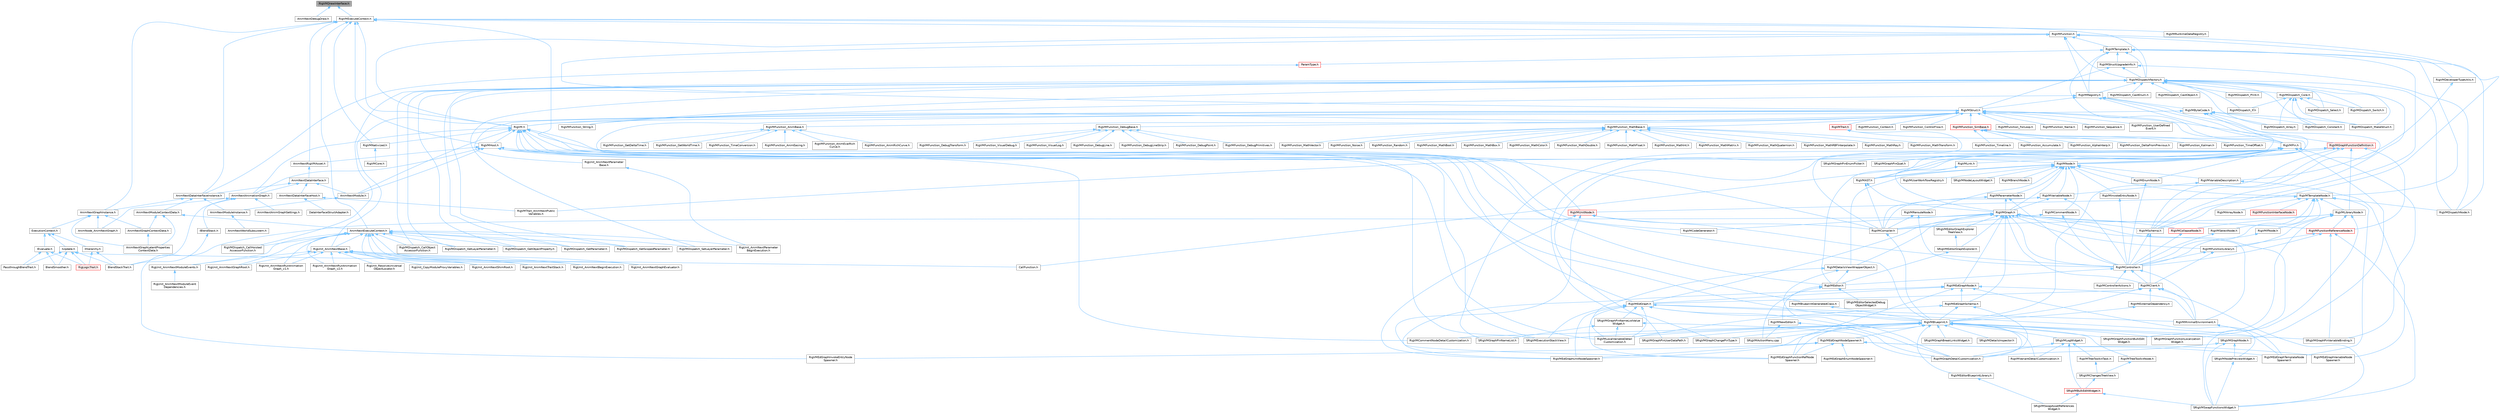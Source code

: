 digraph "RigVMDrawInterface.h"
{
 // INTERACTIVE_SVG=YES
 // LATEX_PDF_SIZE
  bgcolor="transparent";
  edge [fontname=Helvetica,fontsize=10,labelfontname=Helvetica,labelfontsize=10];
  node [fontname=Helvetica,fontsize=10,shape=box,height=0.2,width=0.4];
  Node1 [id="Node000001",label="RigVMDrawInterface.h",height=0.2,width=0.4,color="gray40", fillcolor="grey60", style="filled", fontcolor="black",tooltip=" "];
  Node1 -> Node2 [id="edge1_Node000001_Node000002",dir="back",color="steelblue1",style="solid",tooltip=" "];
  Node2 [id="Node000002",label="AnimNextDebugDraw.h",height=0.2,width=0.4,color="grey40", fillcolor="white", style="filled",URL="$dd/de1/AnimNextDebugDraw_8h.html",tooltip=" "];
  Node1 -> Node3 [id="edge2_Node000001_Node000003",dir="back",color="steelblue1",style="solid",tooltip=" "];
  Node3 [id="Node000003",label="RigVMExecuteContext.h",height=0.2,width=0.4,color="grey40", fillcolor="white", style="filled",URL="$d8/d0d/RigVMExecuteContext_8h.html",tooltip=" "];
  Node3 -> Node4 [id="edge3_Node000003_Node000004",dir="back",color="steelblue1",style="solid",tooltip=" "];
  Node4 [id="Node000004",label="AnimNextDataInterfaceInstance.h",height=0.2,width=0.4,color="grey40", fillcolor="white", style="filled",URL="$d4/dc0/AnimNextDataInterfaceInstance_8h.html",tooltip=" "];
  Node4 -> Node5 [id="edge4_Node000004_Node000005",dir="back",color="steelblue1",style="solid",tooltip=" "];
  Node5 [id="Node000005",label="AnimNextGraphInstance.h",height=0.2,width=0.4,color="grey40", fillcolor="white", style="filled",URL="$df/d5e/AnimNextGraphInstance_8h.html",tooltip=" "];
  Node5 -> Node6 [id="edge5_Node000005_Node000006",dir="back",color="steelblue1",style="solid",tooltip=" "];
  Node6 [id="Node000006",label="AnimNextGraphContextData.h",height=0.2,width=0.4,color="grey40", fillcolor="white", style="filled",URL="$d6/d0a/AnimNextGraphContextData_8h.html",tooltip=" "];
  Node6 -> Node7 [id="edge6_Node000006_Node000007",dir="back",color="steelblue1",style="solid",tooltip=" "];
  Node7 [id="Node000007",label="AnimNextGraphLatentProperties\lContextData.h",height=0.2,width=0.4,color="grey40", fillcolor="white", style="filled",URL="$da/d49/AnimNextGraphLatentPropertiesContextData_8h.html",tooltip=" "];
  Node5 -> Node7 [id="edge7_Node000005_Node000007",dir="back",color="steelblue1",style="solid",tooltip=" "];
  Node5 -> Node8 [id="edge8_Node000005_Node000008",dir="back",color="steelblue1",style="solid",tooltip=" "];
  Node8 [id="Node000008",label="AnimNode_AnimNextGraph.h",height=0.2,width=0.4,color="grey40", fillcolor="white", style="filled",URL="$d5/d20/AnimNode__AnimNextGraph_8h.html",tooltip=" "];
  Node5 -> Node9 [id="edge9_Node000005_Node000009",dir="back",color="steelblue1",style="solid",tooltip=" "];
  Node9 [id="Node000009",label="ExecutionContext.h",height=0.2,width=0.4,color="grey40", fillcolor="white", style="filled",URL="$d2/da1/ExecutionContext_8h.html",tooltip=" "];
  Node9 -> Node10 [id="edge10_Node000009_Node000010",dir="back",color="steelblue1",style="solid",tooltip=" "];
  Node10 [id="Node000010",label="IEvaluate.h",height=0.2,width=0.4,color="grey40", fillcolor="white", style="filled",URL="$d8/d35/IEvaluate_8h.html",tooltip=" "];
  Node10 -> Node11 [id="edge11_Node000010_Node000011",dir="back",color="steelblue1",style="solid",tooltip=" "];
  Node11 [id="Node000011",label="BlendSmoother.h",height=0.2,width=0.4,color="grey40", fillcolor="white", style="filled",URL="$d8/d3e/BlendSmoother_8h.html",tooltip=" "];
  Node10 -> Node12 [id="edge12_Node000010_Node000012",dir="back",color="steelblue1",style="solid",tooltip=" "];
  Node12 [id="Node000012",label="PassthroughBlendTrait.h",height=0.2,width=0.4,color="grey40", fillcolor="white", style="filled",URL="$d7/d0b/PassthroughBlendTrait_8h.html",tooltip=" "];
  Node10 -> Node13 [id="edge13_Node000010_Node000013",dir="back",color="steelblue1",style="solid",tooltip=" "];
  Node13 [id="Node000013",label="RigLogicTrait.h",height=0.2,width=0.4,color="red", fillcolor="#FFF0F0", style="filled",URL="$d7/dfd/RigLogicTrait_8h.html",tooltip=" "];
  Node9 -> Node15 [id="edge14_Node000009_Node000015",dir="back",color="steelblue1",style="solid",tooltip=" "];
  Node15 [id="Node000015",label="IHierarchy.h",height=0.2,width=0.4,color="grey40", fillcolor="white", style="filled",URL="$d6/d76/IHierarchy_8h.html",tooltip=" "];
  Node15 -> Node16 [id="edge15_Node000015_Node000016",dir="back",color="steelblue1",style="solid",tooltip=" "];
  Node16 [id="Node000016",label="BlendStackTrait.h",height=0.2,width=0.4,color="grey40", fillcolor="white", style="filled",URL="$dd/dc9/BlendStackTrait_8h.html",tooltip=" "];
  Node15 -> Node13 [id="edge16_Node000015_Node000013",dir="back",color="steelblue1",style="solid",tooltip=" "];
  Node9 -> Node17 [id="edge17_Node000009_Node000017",dir="back",color="steelblue1",style="solid",tooltip=" "];
  Node17 [id="Node000017",label="IUpdate.h",height=0.2,width=0.4,color="grey40", fillcolor="white", style="filled",URL="$d9/d18/IUpdate_8h.html",tooltip=" "];
  Node17 -> Node11 [id="edge18_Node000017_Node000011",dir="back",color="steelblue1",style="solid",tooltip=" "];
  Node17 -> Node16 [id="edge19_Node000017_Node000016",dir="back",color="steelblue1",style="solid",tooltip=" "];
  Node17 -> Node18 [id="edge20_Node000017_Node000018",dir="back",color="steelblue1",style="solid",tooltip=" "];
  Node18 [id="Node000018",label="CallFunction.h",height=0.2,width=0.4,color="grey40", fillcolor="white", style="filled",URL="$d0/dcd/CallFunction_8h.html",tooltip=" "];
  Node17 -> Node12 [id="edge21_Node000017_Node000012",dir="back",color="steelblue1",style="solid",tooltip=" "];
  Node17 -> Node13 [id="edge22_Node000017_Node000013",dir="back",color="steelblue1",style="solid",tooltip=" "];
  Node4 -> Node19 [id="edge23_Node000004_Node000019",dir="back",color="steelblue1",style="solid",tooltip=" "];
  Node19 [id="Node000019",label="AnimNextModuleContextData.h",height=0.2,width=0.4,color="grey40", fillcolor="white", style="filled",URL="$d8/d3c/AnimNextModuleContextData_8h.html",tooltip=" "];
  Node19 -> Node20 [id="edge24_Node000019_Node000020",dir="back",color="steelblue1",style="solid",tooltip=" "];
  Node20 [id="Node000020",label="AnimNextExecuteContext.h",height=0.2,width=0.4,color="grey40", fillcolor="white", style="filled",URL="$de/da5/AnimNextExecuteContext_8h.html",tooltip=" "];
  Node20 -> Node21 [id="edge25_Node000020_Node000021",dir="back",color="steelblue1",style="solid",tooltip=" "];
  Node21 [id="Node000021",label="RigUnit_AnimNextBase.h",height=0.2,width=0.4,color="grey40", fillcolor="white", style="filled",URL="$df/d32/RigUnit__AnimNextBase_8h.html",tooltip=" "];
  Node21 -> Node22 [id="edge26_Node000021_Node000022",dir="back",color="steelblue1",style="solid",tooltip=" "];
  Node22 [id="Node000022",label="RigUnit_AnimNextBeginExecution.h",height=0.2,width=0.4,color="grey40", fillcolor="white", style="filled",URL="$df/d5a/RigUnit__AnimNextBeginExecution_8h.html",tooltip=" "];
  Node21 -> Node23 [id="edge27_Node000021_Node000023",dir="back",color="steelblue1",style="solid",tooltip=" "];
  Node23 [id="Node000023",label="RigUnit_AnimNextGraphEvaluator.h",height=0.2,width=0.4,color="grey40", fillcolor="white", style="filled",URL="$db/dea/RigUnit__AnimNextGraphEvaluator_8h.html",tooltip=" "];
  Node21 -> Node24 [id="edge28_Node000021_Node000024",dir="back",color="steelblue1",style="solid",tooltip=" "];
  Node24 [id="Node000024",label="RigUnit_AnimNextGraphRoot.h",height=0.2,width=0.4,color="grey40", fillcolor="white", style="filled",URL="$db/db2/RigUnit__AnimNextGraphRoot_8h.html",tooltip=" "];
  Node21 -> Node25 [id="edge29_Node000021_Node000025",dir="back",color="steelblue1",style="solid",tooltip=" "];
  Node25 [id="Node000025",label="RigUnit_AnimNextModuleEvents.h",height=0.2,width=0.4,color="grey40", fillcolor="white", style="filled",URL="$db/d6a/RigUnit__AnimNextModuleEvents_8h.html",tooltip=" "];
  Node25 -> Node26 [id="edge30_Node000025_Node000026",dir="back",color="steelblue1",style="solid",tooltip=" "];
  Node26 [id="Node000026",label="RigUnit_AnimNextModuleEvent\lDependencies.h",height=0.2,width=0.4,color="grey40", fillcolor="white", style="filled",URL="$d3/dde/RigUnit__AnimNextModuleEventDependencies_8h.html",tooltip=" "];
  Node21 -> Node27 [id="edge31_Node000021_Node000027",dir="back",color="steelblue1",style="solid",tooltip=" "];
  Node27 [id="Node000027",label="RigUnit_AnimNextRunAnimation\lGraph_v1.h",height=0.2,width=0.4,color="grey40", fillcolor="white", style="filled",URL="$d1/df7/RigUnit__AnimNextRunAnimationGraph__v1_8h.html",tooltip=" "];
  Node21 -> Node28 [id="edge32_Node000021_Node000028",dir="back",color="steelblue1",style="solid",tooltip=" "];
  Node28 [id="Node000028",label="RigUnit_AnimNextRunAnimation\lGraph_v2.h",height=0.2,width=0.4,color="grey40", fillcolor="white", style="filled",URL="$d6/d84/RigUnit__AnimNextRunAnimationGraph__v2_8h.html",tooltip=" "];
  Node21 -> Node29 [id="edge33_Node000021_Node000029",dir="back",color="steelblue1",style="solid",tooltip=" "];
  Node29 [id="Node000029",label="RigUnit_AnimNextShimRoot.h",height=0.2,width=0.4,color="grey40", fillcolor="white", style="filled",URL="$de/d67/RigUnit__AnimNextShimRoot_8h.html",tooltip=" "];
  Node21 -> Node30 [id="edge34_Node000021_Node000030",dir="back",color="steelblue1",style="solid",tooltip=" "];
  Node30 [id="Node000030",label="RigUnit_AnimNextTraitStack.h",height=0.2,width=0.4,color="grey40", fillcolor="white", style="filled",URL="$d0/d14/RigUnit__AnimNextTraitStack_8h.html",tooltip=" "];
  Node21 -> Node31 [id="edge35_Node000021_Node000031",dir="back",color="steelblue1",style="solid",tooltip=" "];
  Node31 [id="Node000031",label="RigUnit_CopyModuleProxyVariables.h",height=0.2,width=0.4,color="grey40", fillcolor="white", style="filled",URL="$d8/d2f/RigUnit__CopyModuleProxyVariables_8h.html",tooltip=" "];
  Node21 -> Node32 [id="edge36_Node000021_Node000032",dir="back",color="steelblue1",style="solid",tooltip=" "];
  Node32 [id="Node000032",label="RigUnit_ResolveUniversal\lObjectLocator.h",height=0.2,width=0.4,color="grey40", fillcolor="white", style="filled",URL="$d2/d10/RigUnit__ResolveUniversalObjectLocator_8h.html",tooltip=" "];
  Node20 -> Node22 [id="edge37_Node000020_Node000022",dir="back",color="steelblue1",style="solid",tooltip=" "];
  Node20 -> Node23 [id="edge38_Node000020_Node000023",dir="back",color="steelblue1",style="solid",tooltip=" "];
  Node20 -> Node24 [id="edge39_Node000020_Node000024",dir="back",color="steelblue1",style="solid",tooltip=" "];
  Node20 -> Node25 [id="edge40_Node000020_Node000025",dir="back",color="steelblue1",style="solid",tooltip=" "];
  Node20 -> Node33 [id="edge41_Node000020_Node000033",dir="back",color="steelblue1",style="solid",tooltip=" "];
  Node33 [id="Node000033",label="RigUnit_AnimNextParameter\lBeginExecution.h",height=0.2,width=0.4,color="grey40", fillcolor="white", style="filled",URL="$df/d50/RigUnit__AnimNextParameterBeginExecution_8h.html",tooltip=" "];
  Node20 -> Node27 [id="edge42_Node000020_Node000027",dir="back",color="steelblue1",style="solid",tooltip=" "];
  Node20 -> Node28 [id="edge43_Node000020_Node000028",dir="back",color="steelblue1",style="solid",tooltip=" "];
  Node20 -> Node29 [id="edge44_Node000020_Node000029",dir="back",color="steelblue1",style="solid",tooltip=" "];
  Node20 -> Node30 [id="edge45_Node000020_Node000030",dir="back",color="steelblue1",style="solid",tooltip=" "];
  Node20 -> Node34 [id="edge46_Node000020_Node000034",dir="back",color="steelblue1",style="solid",tooltip=" "];
  Node34 [id="Node000034",label="RigVMDispatch_CallHoisted\lAccessorFunction.h",height=0.2,width=0.4,color="grey40", fillcolor="white", style="filled",URL="$d1/d9e/RigVMDispatch__CallHoistedAccessorFunction_8h.html",tooltip=" "];
  Node20 -> Node35 [id="edge47_Node000020_Node000035",dir="back",color="steelblue1",style="solid",tooltip=" "];
  Node35 [id="Node000035",label="RigVMDispatch_CallObject\lAccessorFunction.h",height=0.2,width=0.4,color="grey40", fillcolor="white", style="filled",URL="$de/da6/RigVMDispatch__CallObjectAccessorFunction_8h.html",tooltip=" "];
  Node20 -> Node36 [id="edge48_Node000020_Node000036",dir="back",color="steelblue1",style="solid",tooltip=" "];
  Node36 [id="Node000036",label="RigVMDispatch_GetLayerParameter.h",height=0.2,width=0.4,color="grey40", fillcolor="white", style="filled",URL="$d1/dad/RigVMDispatch__GetLayerParameter_8h.html",tooltip=" "];
  Node20 -> Node37 [id="edge49_Node000020_Node000037",dir="back",color="steelblue1",style="solid",tooltip=" "];
  Node37 [id="Node000037",label="RigVMDispatch_GetObjectProperty.h",height=0.2,width=0.4,color="grey40", fillcolor="white", style="filled",URL="$d3/d6d/RigVMDispatch__GetObjectProperty_8h.html",tooltip=" "];
  Node20 -> Node38 [id="edge50_Node000020_Node000038",dir="back",color="steelblue1",style="solid",tooltip=" "];
  Node38 [id="Node000038",label="RigVMDispatch_GetParameter.h",height=0.2,width=0.4,color="grey40", fillcolor="white", style="filled",URL="$dd/d34/RigVMDispatch__GetParameter_8h.html",tooltip=" "];
  Node20 -> Node39 [id="edge51_Node000020_Node000039",dir="back",color="steelblue1",style="solid",tooltip=" "];
  Node39 [id="Node000039",label="RigVMDispatch_GetScopedParameter.h",height=0.2,width=0.4,color="grey40", fillcolor="white", style="filled",URL="$d0/dc7/RigVMDispatch__GetScopedParameter_8h.html",tooltip=" "];
  Node20 -> Node40 [id="edge52_Node000020_Node000040",dir="back",color="steelblue1",style="solid",tooltip=" "];
  Node40 [id="Node000040",label="RigVMDispatch_SetLayerParameter.h",height=0.2,width=0.4,color="grey40", fillcolor="white", style="filled",URL="$d8/de9/RigVMDispatch__SetLayerParameter_8h.html",tooltip=" "];
  Node19 -> Node6 [id="edge53_Node000019_Node000006",dir="back",color="steelblue1",style="solid",tooltip=" "];
  Node19 -> Node7 [id="edge54_Node000019_Node000007",dir="back",color="steelblue1",style="solid",tooltip=" "];
  Node4 -> Node41 [id="edge55_Node000004_Node000041",dir="back",color="steelblue1",style="solid",tooltip=" "];
  Node41 [id="Node000041",label="AnimNextModuleInstance.h",height=0.2,width=0.4,color="grey40", fillcolor="white", style="filled",URL="$d7/dbe/AnimNextModuleInstance_8h.html",tooltip=" "];
  Node41 -> Node42 [id="edge56_Node000041_Node000042",dir="back",color="steelblue1",style="solid",tooltip=" "];
  Node42 [id="Node000042",label="AnimNextWorldSubsystem.h",height=0.2,width=0.4,color="grey40", fillcolor="white", style="filled",URL="$df/d2f/AnimNextWorldSubsystem_8h.html",tooltip=" "];
  Node3 -> Node20 [id="edge57_Node000003_Node000020",dir="back",color="steelblue1",style="solid",tooltip=" "];
  Node3 -> Node5 [id="edge58_Node000003_Node000005",dir="back",color="steelblue1",style="solid",tooltip=" "];
  Node3 -> Node43 [id="edge59_Node000003_Node000043",dir="back",color="steelblue1",style="solid",tooltip=" "];
  Node43 [id="Node000043",label="AnimNextRigVMAsset.h",height=0.2,width=0.4,color="grey40", fillcolor="white", style="filled",URL="$d8/d0c/AnimNextRigVMAsset_8h.html",tooltip=" "];
  Node43 -> Node44 [id="edge60_Node000043_Node000044",dir="back",color="steelblue1",style="solid",tooltip=" "];
  Node44 [id="Node000044",label="AnimNextDataInterface.h",height=0.2,width=0.4,color="grey40", fillcolor="white", style="filled",URL="$d6/d96/AnimNextDataInterface_8h.html",tooltip=" "];
  Node44 -> Node45 [id="edge61_Node000044_Node000045",dir="back",color="steelblue1",style="solid",tooltip=" "];
  Node45 [id="Node000045",label="AnimNextAnimationGraph.h",height=0.2,width=0.4,color="grey40", fillcolor="white", style="filled",URL="$d4/dc3/AnimNextAnimationGraph_8h.html",tooltip=" "];
  Node45 -> Node46 [id="edge62_Node000045_Node000046",dir="back",color="steelblue1",style="solid",tooltip=" "];
  Node46 [id="Node000046",label="AnimNextAnimGraphSettings.h",height=0.2,width=0.4,color="grey40", fillcolor="white", style="filled",URL="$d9/da8/AnimNextAnimGraphSettings_8h.html",tooltip=" "];
  Node45 -> Node8 [id="edge63_Node000045_Node000008",dir="back",color="steelblue1",style="solid",tooltip=" "];
  Node45 -> Node16 [id="edge64_Node000045_Node000016",dir="back",color="steelblue1",style="solid",tooltip=" "];
  Node45 -> Node47 [id="edge65_Node000045_Node000047",dir="back",color="steelblue1",style="solid",tooltip=" "];
  Node47 [id="Node000047",label="IBlendStack.h",height=0.2,width=0.4,color="grey40", fillcolor="white", style="filled",URL="$df/d73/IBlendStack_8h.html",tooltip=" "];
  Node47 -> Node16 [id="edge66_Node000047_Node000016",dir="back",color="steelblue1",style="solid",tooltip=" "];
  Node44 -> Node48 [id="edge67_Node000044_Node000048",dir="back",color="steelblue1",style="solid",tooltip=" "];
  Node48 [id="Node000048",label="AnimNextDataInterfaceHost.h",height=0.2,width=0.4,color="grey40", fillcolor="white", style="filled",URL="$d8/d6b/AnimNextDataInterfaceHost_8h.html",tooltip=" "];
  Node48 -> Node49 [id="edge68_Node000048_Node000049",dir="back",color="steelblue1",style="solid",tooltip=" "];
  Node49 [id="Node000049",label="DataInterfaceStructAdapter.h",height=0.2,width=0.4,color="grey40", fillcolor="white", style="filled",URL="$d9/ded/DataInterfaceStructAdapter_8h.html",tooltip=" "];
  Node48 -> Node50 [id="edge69_Node000048_Node000050",dir="back",color="steelblue1",style="solid",tooltip=" "];
  Node50 [id="Node000050",label="RigVMTrait_AnimNextPublic\lVariables.h",height=0.2,width=0.4,color="grey40", fillcolor="white", style="filled",URL="$d8/d5a/RigVMTrait__AnimNextPublicVariables_8h.html",tooltip=" "];
  Node44 -> Node4 [id="edge70_Node000044_Node000004",dir="back",color="steelblue1",style="solid",tooltip=" "];
  Node44 -> Node51 [id="edge71_Node000044_Node000051",dir="back",color="steelblue1",style="solid",tooltip=" "];
  Node51 [id="Node000051",label="AnimNextModule.h",height=0.2,width=0.4,color="grey40", fillcolor="white", style="filled",URL="$d1/dac/AnimNextModule_8h.html",tooltip=" "];
  Node51 -> Node41 [id="edge72_Node000051_Node000041",dir="back",color="steelblue1",style="solid",tooltip=" "];
  Node3 -> Node52 [id="edge73_Node000003_Node000052",dir="back",color="steelblue1",style="solid",tooltip=" "];
  Node52 [id="Node000052",label="RigVM.h",height=0.2,width=0.4,color="grey40", fillcolor="white", style="filled",URL="$d0/d5e/RigVM_8h.html",tooltip=" "];
  Node52 -> Node45 [id="edge74_Node000052_Node000045",dir="back",color="steelblue1",style="solid",tooltip=" "];
  Node52 -> Node51 [id="edge75_Node000052_Node000051",dir="back",color="steelblue1",style="solid",tooltip=" "];
  Node52 -> Node53 [id="edge76_Node000052_Node000053",dir="back",color="steelblue1",style="solid",tooltip=" "];
  Node53 [id="Node000053",label="RigVMBlueprint.h",height=0.2,width=0.4,color="grey40", fillcolor="white", style="filled",URL="$df/d44/RigVMBlueprint_8h.html",tooltip=" "];
  Node53 -> Node54 [id="edge77_Node000053_Node000054",dir="back",color="steelblue1",style="solid",tooltip=" "];
  Node54 [id="Node000054",label="RigVMCommentNodeDetailCustomization.h",height=0.2,width=0.4,color="grey40", fillcolor="white", style="filled",URL="$de/ddb/RigVMCommentNodeDetailCustomization_8h.html",tooltip=" "];
  Node53 -> Node55 [id="edge78_Node000053_Node000055",dir="back",color="steelblue1",style="solid",tooltip=" "];
  Node55 [id="Node000055",label="RigVMEdGraphFunctionRefNode\lSpawner.h",height=0.2,width=0.4,color="grey40", fillcolor="white", style="filled",URL="$d3/d16/RigVMEdGraphFunctionRefNodeSpawner_8h.html",tooltip=" "];
  Node53 -> Node56 [id="edge79_Node000053_Node000056",dir="back",color="steelblue1",style="solid",tooltip=" "];
  Node56 [id="Node000056",label="RigVMEdGraphNodeSpawner.h",height=0.2,width=0.4,color="grey40", fillcolor="white", style="filled",URL="$d4/d8b/RigVMEdGraphNodeSpawner_8h.html",tooltip=" "];
  Node56 -> Node57 [id="edge80_Node000056_Node000057",dir="back",color="steelblue1",style="solid",tooltip=" "];
  Node57 [id="Node000057",label="RigVMEdGraphEnumNodeSpawner.h",height=0.2,width=0.4,color="grey40", fillcolor="white", style="filled",URL="$d3/dfd/RigVMEdGraphEnumNodeSpawner_8h.html",tooltip=" "];
  Node56 -> Node55 [id="edge81_Node000056_Node000055",dir="back",color="steelblue1",style="solid",tooltip=" "];
  Node56 -> Node58 [id="edge82_Node000056_Node000058",dir="back",color="steelblue1",style="solid",tooltip=" "];
  Node58 [id="Node000058",label="RigVMEdGraphInvokeEntryNode\lSpawner.h",height=0.2,width=0.4,color="grey40", fillcolor="white", style="filled",URL="$d9/de6/RigVMEdGraphInvokeEntryNodeSpawner_8h.html",tooltip=" "];
  Node56 -> Node59 [id="edge83_Node000056_Node000059",dir="back",color="steelblue1",style="solid",tooltip=" "];
  Node59 [id="Node000059",label="RigVMEdGraphTemplateNode\lSpawner.h",height=0.2,width=0.4,color="grey40", fillcolor="white", style="filled",URL="$d9/d6c/RigVMEdGraphTemplateNodeSpawner_8h.html",tooltip=" "];
  Node56 -> Node60 [id="edge84_Node000056_Node000060",dir="back",color="steelblue1",style="solid",tooltip=" "];
  Node60 [id="Node000060",label="RigVMEdGraphUnitNodeSpawner.h",height=0.2,width=0.4,color="grey40", fillcolor="white", style="filled",URL="$d3/d6b/RigVMEdGraphUnitNodeSpawner_8h.html",tooltip=" "];
  Node56 -> Node61 [id="edge85_Node000056_Node000061",dir="back",color="steelblue1",style="solid",tooltip=" "];
  Node61 [id="Node000061",label="RigVMEdGraphVariableNode\lSpawner.h",height=0.2,width=0.4,color="grey40", fillcolor="white", style="filled",URL="$d0/d83/RigVMEdGraphVariableNodeSpawner_8h.html",tooltip=" "];
  Node53 -> Node60 [id="edge86_Node000053_Node000060",dir="back",color="steelblue1",style="solid",tooltip=" "];
  Node53 -> Node62 [id="edge87_Node000053_Node000062",dir="back",color="steelblue1",style="solid",tooltip=" "];
  Node62 [id="Node000062",label="RigVMEditorBlueprintLibrary.h",height=0.2,width=0.4,color="grey40", fillcolor="white", style="filled",URL="$d9/d31/RigVMEditorBlueprintLibrary_8h.html",tooltip=" "];
  Node62 -> Node63 [id="edge88_Node000062_Node000063",dir="back",color="steelblue1",style="solid",tooltip=" "];
  Node63 [id="Node000063",label="SRigVMSwapAssetReferences\lWidget.h",height=0.2,width=0.4,color="grey40", fillcolor="white", style="filled",URL="$db/d3f/SRigVMSwapAssetReferencesWidget_8h.html",tooltip=" "];
  Node53 -> Node64 [id="edge89_Node000053_Node000064",dir="back",color="steelblue1",style="solid",tooltip=" "];
  Node64 [id="Node000064",label="RigVMGraphDetailCustomization.h",height=0.2,width=0.4,color="grey40", fillcolor="white", style="filled",URL="$da/d8c/RigVMGraphDetailCustomization_8h.html",tooltip=" "];
  Node53 -> Node65 [id="edge90_Node000053_Node000065",dir="back",color="steelblue1",style="solid",tooltip=" "];
  Node65 [id="Node000065",label="RigVMLocalVariableDetail\lCustomization.h",height=0.2,width=0.4,color="grey40", fillcolor="white", style="filled",URL="$de/de8/RigVMLocalVariableDetailCustomization_8h.html",tooltip=" "];
  Node53 -> Node66 [id="edge91_Node000053_Node000066",dir="back",color="steelblue1",style="solid",tooltip=" "];
  Node66 [id="Node000066",label="RigVMTreeToolkitNode.h",height=0.2,width=0.4,color="grey40", fillcolor="white", style="filled",URL="$dc/d84/RigVMTreeToolkitNode_8h.html",tooltip=" "];
  Node66 -> Node67 [id="edge92_Node000066_Node000067",dir="back",color="steelblue1",style="solid",tooltip=" "];
  Node67 [id="Node000067",label="SRigVMChangesTreeView.h",height=0.2,width=0.4,color="grey40", fillcolor="white", style="filled",URL="$dd/d83/SRigVMChangesTreeView_8h.html",tooltip=" "];
  Node67 -> Node68 [id="edge93_Node000067_Node000068",dir="back",color="steelblue1",style="solid",tooltip=" "];
  Node68 [id="Node000068",label="SRigVMBulkEditWidget.h",height=0.2,width=0.4,color="red", fillcolor="#FFF0F0", style="filled",URL="$d7/dab/SRigVMBulkEditWidget_8h.html",tooltip=" "];
  Node68 -> Node63 [id="edge94_Node000068_Node000063",dir="back",color="steelblue1",style="solid",tooltip=" "];
  Node68 -> Node70 [id="edge95_Node000068_Node000070",dir="back",color="steelblue1",style="solid",tooltip=" "];
  Node70 [id="Node000070",label="SRigVMSwapFunctionsWidget.h",height=0.2,width=0.4,color="grey40", fillcolor="white", style="filled",URL="$d0/da2/SRigVMSwapFunctionsWidget_8h.html",tooltip=" "];
  Node53 -> Node71 [id="edge96_Node000053_Node000071",dir="back",color="steelblue1",style="solid",tooltip=" "];
  Node71 [id="Node000071",label="RigVMVariantDetailCustomization.h",height=0.2,width=0.4,color="grey40", fillcolor="white", style="filled",URL="$d2/db8/RigVMVariantDetailCustomization_8h.html",tooltip=" "];
  Node53 -> Node72 [id="edge97_Node000053_Node000072",dir="back",color="steelblue1",style="solid",tooltip=" "];
  Node72 [id="Node000072",label="SRigVMActionMenu.cpp",height=0.2,width=0.4,color="grey40", fillcolor="white", style="filled",URL="$dc/d4c/SRigVMActionMenu_8cpp.html",tooltip=" "];
  Node53 -> Node73 [id="edge98_Node000053_Node000073",dir="back",color="steelblue1",style="solid",tooltip=" "];
  Node73 [id="Node000073",label="SRigVMDetailsInspector.h",height=0.2,width=0.4,color="grey40", fillcolor="white", style="filled",URL="$df/dfb/SRigVMDetailsInspector_8h.html",tooltip=" "];
  Node53 -> Node74 [id="edge99_Node000053_Node000074",dir="back",color="steelblue1",style="solid",tooltip=" "];
  Node74 [id="Node000074",label="SRigVMExecutionStackView.h",height=0.2,width=0.4,color="grey40", fillcolor="white", style="filled",URL="$d9/d2b/SRigVMExecutionStackView_8h.html",tooltip=" "];
  Node53 -> Node75 [id="edge100_Node000053_Node000075",dir="back",color="steelblue1",style="solid",tooltip=" "];
  Node75 [id="Node000075",label="SRigVMGraphBreakLinksWidget.h",height=0.2,width=0.4,color="grey40", fillcolor="white", style="filled",URL="$d8/d4a/SRigVMGraphBreakLinksWidget_8h.html",tooltip=" "];
  Node53 -> Node76 [id="edge101_Node000053_Node000076",dir="back",color="steelblue1",style="solid",tooltip=" "];
  Node76 [id="Node000076",label="SRigVMGraphChangePinType.h",height=0.2,width=0.4,color="grey40", fillcolor="white", style="filled",URL="$d4/da7/SRigVMGraphChangePinType_8h.html",tooltip=" "];
  Node53 -> Node77 [id="edge102_Node000053_Node000077",dir="back",color="steelblue1",style="solid",tooltip=" "];
  Node77 [id="Node000077",label="SRigVMGraphFunctionBulkEdit\lWidget.h",height=0.2,width=0.4,color="grey40", fillcolor="white", style="filled",URL="$db/dbf/SRigVMGraphFunctionBulkEditWidget_8h.html",tooltip=" "];
  Node53 -> Node78 [id="edge103_Node000053_Node000078",dir="back",color="steelblue1",style="solid",tooltip=" "];
  Node78 [id="Node000078",label="SRigVMGraphFunctionLocalization\lWidget.h",height=0.2,width=0.4,color="grey40", fillcolor="white", style="filled",URL="$dd/d59/SRigVMGraphFunctionLocalizationWidget_8h.html",tooltip=" "];
  Node53 -> Node79 [id="edge104_Node000053_Node000079",dir="back",color="steelblue1",style="solid",tooltip=" "];
  Node79 [id="Node000079",label="SRigVMGraphNode.h",height=0.2,width=0.4,color="grey40", fillcolor="white", style="filled",URL="$d0/d1e/SRigVMGraphNode_8h.html",tooltip=" "];
  Node79 -> Node64 [id="edge105_Node000079_Node000064",dir="back",color="steelblue1",style="solid",tooltip=" "];
  Node79 -> Node80 [id="edge106_Node000079_Node000080",dir="back",color="steelblue1",style="solid",tooltip=" "];
  Node80 [id="Node000080",label="SRigVMNodePreviewWidget.h",height=0.2,width=0.4,color="grey40", fillcolor="white", style="filled",URL="$d5/d72/SRigVMNodePreviewWidget_8h.html",tooltip=" "];
  Node80 -> Node70 [id="edge107_Node000080_Node000070",dir="back",color="steelblue1",style="solid",tooltip=" "];
  Node79 -> Node70 [id="edge108_Node000079_Node000070",dir="back",color="steelblue1",style="solid",tooltip=" "];
  Node53 -> Node81 [id="edge109_Node000053_Node000081",dir="back",color="steelblue1",style="solid",tooltip=" "];
  Node81 [id="Node000081",label="SRigVMGraphPinUserDataPath.h",height=0.2,width=0.4,color="grey40", fillcolor="white", style="filled",URL="$d5/d31/SRigVMGraphPinUserDataPath_8h.html",tooltip=" "];
  Node53 -> Node82 [id="edge110_Node000053_Node000082",dir="back",color="steelblue1",style="solid",tooltip=" "];
  Node82 [id="Node000082",label="SRigVMGraphPinVariableBinding.h",height=0.2,width=0.4,color="grey40", fillcolor="white", style="filled",URL="$db/dca/SRigVMGraphPinVariableBinding_8h.html",tooltip=" "];
  Node53 -> Node83 [id="edge111_Node000053_Node000083",dir="back",color="steelblue1",style="solid",tooltip=" "];
  Node83 [id="Node000083",label="SRigVMLogWidget.h",height=0.2,width=0.4,color="grey40", fillcolor="white", style="filled",URL="$d9/dab/SRigVMLogWidget_8h.html",tooltip=" "];
  Node83 -> Node64 [id="edge112_Node000083_Node000064",dir="back",color="steelblue1",style="solid",tooltip=" "];
  Node83 -> Node84 [id="edge113_Node000083_Node000084",dir="back",color="steelblue1",style="solid",tooltip=" "];
  Node84 [id="Node000084",label="RigVMTreeToolkitTask.h",height=0.2,width=0.4,color="grey40", fillcolor="white", style="filled",URL="$d1/dd5/RigVMTreeToolkitTask_8h.html",tooltip=" "];
  Node84 -> Node67 [id="edge114_Node000084_Node000067",dir="back",color="steelblue1",style="solid",tooltip=" "];
  Node83 -> Node71 [id="edge115_Node000083_Node000071",dir="back",color="steelblue1",style="solid",tooltip=" "];
  Node83 -> Node68 [id="edge116_Node000083_Node000068",dir="back",color="steelblue1",style="solid",tooltip=" "];
  Node52 -> Node85 [id="edge117_Node000052_Node000085",dir="back",color="steelblue1",style="solid",tooltip=" "];
  Node85 [id="Node000085",label="RigVMBlueprintGeneratedClass.h",height=0.2,width=0.4,color="grey40", fillcolor="white", style="filled",URL="$d4/dec/RigVMBlueprintGeneratedClass_8h.html",tooltip=" "];
  Node85 -> Node53 [id="edge118_Node000085_Node000053",dir="back",color="steelblue1",style="solid",tooltip=" "];
  Node52 -> Node86 [id="edge119_Node000052_Node000086",dir="back",color="steelblue1",style="solid",tooltip=" "];
  Node86 [id="Node000086",label="RigVMCodeGenerator.h",height=0.2,width=0.4,color="grey40", fillcolor="white", style="filled",URL="$d4/d2b/RigVMCodeGenerator_8h.html",tooltip=" "];
  Node52 -> Node87 [id="edge120_Node000052_Node000087",dir="back",color="steelblue1",style="solid",tooltip=" "];
  Node87 [id="Node000087",label="RigVMCompiler.h",height=0.2,width=0.4,color="grey40", fillcolor="white", style="filled",URL="$d7/d63/RigVMCompiler_8h.html",tooltip=" "];
  Node87 -> Node53 [id="edge121_Node000087_Node000053",dir="back",color="steelblue1",style="solid",tooltip=" "];
  Node52 -> Node88 [id="edge122_Node000052_Node000088",dir="back",color="steelblue1",style="solid",tooltip=" "];
  Node88 [id="Node000088",label="RigVMEdGraph.h",height=0.2,width=0.4,color="grey40", fillcolor="white", style="filled",URL="$d9/d8c/RigVMEdGraph_8h.html",tooltip=" "];
  Node88 -> Node53 [id="edge123_Node000088_Node000053",dir="back",color="steelblue1",style="solid",tooltip=" "];
  Node88 -> Node55 [id="edge124_Node000088_Node000055",dir="back",color="steelblue1",style="solid",tooltip=" "];
  Node88 -> Node59 [id="edge125_Node000088_Node000059",dir="back",color="steelblue1",style="solid",tooltip=" "];
  Node88 -> Node60 [id="edge126_Node000088_Node000060",dir="back",color="steelblue1",style="solid",tooltip=" "];
  Node88 -> Node64 [id="edge127_Node000088_Node000064",dir="back",color="steelblue1",style="solid",tooltip=" "];
  Node88 -> Node65 [id="edge128_Node000088_Node000065",dir="back",color="steelblue1",style="solid",tooltip=" "];
  Node88 -> Node89 [id="edge129_Node000088_Node000089",dir="back",color="steelblue1",style="solid",tooltip=" "];
  Node89 [id="Node000089",label="RigVMMinimalEnvironment.h",height=0.2,width=0.4,color="grey40", fillcolor="white", style="filled",URL="$d4/d4a/RigVMMinimalEnvironment_8h.html",tooltip=" "];
  Node89 -> Node80 [id="edge130_Node000089_Node000080",dir="back",color="steelblue1",style="solid",tooltip=" "];
  Node88 -> Node74 [id="edge131_Node000088_Node000074",dir="back",color="steelblue1",style="solid",tooltip=" "];
  Node88 -> Node90 [id="edge132_Node000088_Node000090",dir="back",color="steelblue1",style="solid",tooltip=" "];
  Node90 [id="Node000090",label="SRigVMGraphPinNameListValue\lWidget.h",height=0.2,width=0.4,color="grey40", fillcolor="white", style="filled",URL="$dc/dac/SRigVMGraphPinNameListValueWidget_8h.html",tooltip=" "];
  Node90 -> Node64 [id="edge133_Node000090_Node000064",dir="back",color="steelblue1",style="solid",tooltip=" "];
  Node90 -> Node65 [id="edge134_Node000090_Node000065",dir="back",color="steelblue1",style="solid",tooltip=" "];
  Node90 -> Node91 [id="edge135_Node000090_Node000091",dir="back",color="steelblue1",style="solid",tooltip=" "];
  Node91 [id="Node000091",label="SRigVMGraphPinNameList.h",height=0.2,width=0.4,color="grey40", fillcolor="white", style="filled",URL="$d7/dfc/SRigVMGraphPinNameList_8h.html",tooltip=" "];
  Node52 -> Node92 [id="edge136_Node000052_Node000092",dir="back",color="steelblue1",style="solid",tooltip=" "];
  Node92 [id="Node000092",label="RigVMHost.h",height=0.2,width=0.4,color="grey40", fillcolor="white", style="filled",URL="$d5/d04/RigVMHost_8h.html",tooltip=" "];
  Node92 -> Node45 [id="edge137_Node000092_Node000045",dir="back",color="steelblue1",style="solid",tooltip=" "];
  Node92 -> Node51 [id="edge138_Node000092_Node000051",dir="back",color="steelblue1",style="solid",tooltip=" "];
  Node92 -> Node43 [id="edge139_Node000092_Node000043",dir="back",color="steelblue1",style="solid",tooltip=" "];
  Node92 -> Node53 [id="edge140_Node000092_Node000053",dir="back",color="steelblue1",style="solid",tooltip=" "];
  Node92 -> Node54 [id="edge141_Node000092_Node000054",dir="back",color="steelblue1",style="solid",tooltip=" "];
  Node92 -> Node65 [id="edge142_Node000092_Node000065",dir="back",color="steelblue1",style="solid",tooltip=" "];
  Node92 -> Node74 [id="edge143_Node000092_Node000074",dir="back",color="steelblue1",style="solid",tooltip=" "];
  Node52 -> Node93 [id="edge144_Node000052_Node000093",dir="back",color="steelblue1",style="solid",tooltip=" "];
  Node93 [id="Node000093",label="RigVMNativized.h",height=0.2,width=0.4,color="grey40", fillcolor="white", style="filled",URL="$df/d99/RigVMNativized_8h.html",tooltip=" "];
  Node93 -> Node94 [id="edge145_Node000093_Node000094",dir="back",color="steelblue1",style="solid",tooltip=" "];
  Node94 [id="Node000094",label="RigVMCore.h",height=0.2,width=0.4,color="grey40", fillcolor="white", style="filled",URL="$d3/dbd/RigVMCore_8h.html",tooltip=" "];
  Node52 -> Node95 [id="edge146_Node000052_Node000095",dir="back",color="steelblue1",style="solid",tooltip=" "];
  Node95 [id="Node000095",label="RigVMNode.h",height=0.2,width=0.4,color="grey40", fillcolor="white", style="filled",URL="$df/d31/RigVMNode_8h.html",tooltip=" "];
  Node95 -> Node96 [id="edge147_Node000095_Node000096",dir="back",color="steelblue1",style="solid",tooltip=" "];
  Node96 [id="Node000096",label="RigVMAST.h",height=0.2,width=0.4,color="grey40", fillcolor="white", style="filled",URL="$d9/d6d/RigVMAST_8h.html",tooltip=" "];
  Node96 -> Node87 [id="edge148_Node000096_Node000087",dir="back",color="steelblue1",style="solid",tooltip=" "];
  Node96 -> Node97 [id="edge149_Node000096_Node000097",dir="back",color="steelblue1",style="solid",tooltip=" "];
  Node97 [id="Node000097",label="RigVMGraph.h",height=0.2,width=0.4,color="grey40", fillcolor="white", style="filled",URL="$d7/dfd/RigVMGraph_8h.html",tooltip=" "];
  Node97 -> Node98 [id="edge150_Node000097_Node000098",dir="back",color="steelblue1",style="solid",tooltip=" "];
  Node98 [id="Node000098",label="RigVMClient.h",height=0.2,width=0.4,color="grey40", fillcolor="white", style="filled",URL="$db/d93/RigVMClient_8h.html",tooltip=" "];
  Node98 -> Node53 [id="edge151_Node000098_Node000053",dir="back",color="steelblue1",style="solid",tooltip=" "];
  Node98 -> Node88 [id="edge152_Node000098_Node000088",dir="back",color="steelblue1",style="solid",tooltip=" "];
  Node98 -> Node99 [id="edge153_Node000098_Node000099",dir="back",color="steelblue1",style="solid",tooltip=" "];
  Node99 [id="Node000099",label="RigVMExternalDependency.h",height=0.2,width=0.4,color="grey40", fillcolor="white", style="filled",URL="$d2/d83/RigVMExternalDependency_8h.html",tooltip=" "];
  Node99 -> Node53 [id="edge154_Node000099_Node000053",dir="back",color="steelblue1",style="solid",tooltip=" "];
  Node98 -> Node89 [id="edge155_Node000098_Node000089",dir="back",color="steelblue1",style="solid",tooltip=" "];
  Node98 -> Node70 [id="edge156_Node000098_Node000070",dir="back",color="steelblue1",style="solid",tooltip=" "];
  Node97 -> Node86 [id="edge157_Node000097_Node000086",dir="back",color="steelblue1",style="solid",tooltip=" "];
  Node97 -> Node100 [id="edge158_Node000097_Node000100",dir="back",color="steelblue1",style="solid",tooltip=" "];
  Node100 [id="Node000100",label="RigVMCollapseNode.h",height=0.2,width=0.4,color="red", fillcolor="#FFF0F0", style="filled",URL="$d1/d95/RigVMCollapseNode_8h.html",tooltip=" "];
  Node100 -> Node102 [id="edge159_Node000100_Node000102",dir="back",color="steelblue1",style="solid",tooltip=" "];
  Node102 [id="Node000102",label="RigVMController.h",height=0.2,width=0.4,color="grey40", fillcolor="white", style="filled",URL="$da/d1e/RigVMController_8h.html",tooltip=" "];
  Node102 -> Node98 [id="edge160_Node000102_Node000098",dir="back",color="steelblue1",style="solid",tooltip=" "];
  Node102 -> Node103 [id="edge161_Node000102_Node000103",dir="back",color="steelblue1",style="solid",tooltip=" "];
  Node103 [id="Node000103",label="RigVMControllerActions.h",height=0.2,width=0.4,color="grey40", fillcolor="white", style="filled",URL="$d3/dc4/RigVMControllerActions_8h.html",tooltip=" "];
  Node102 -> Node104 [id="edge162_Node000102_Node000104",dir="back",color="steelblue1",style="solid",tooltip=" "];
  Node104 [id="Node000104",label="RigVMEditor.h",height=0.2,width=0.4,color="grey40", fillcolor="white", style="filled",URL="$d3/d13/RigVMEditor_8h.html",tooltip=" "];
  Node104 -> Node105 [id="edge163_Node000104_Node000105",dir="back",color="steelblue1",style="solid",tooltip=" "];
  Node105 [id="Node000105",label="RigVMNewEditor.h",height=0.2,width=0.4,color="grey40", fillcolor="white", style="filled",URL="$df/dd1/RigVMNewEditor_8h.html",tooltip=" "];
  Node105 -> Node64 [id="edge164_Node000105_Node000064",dir="back",color="steelblue1",style="solid",tooltip=" "];
  Node105 -> Node72 [id="edge165_Node000105_Node000072",dir="back",color="steelblue1",style="solid",tooltip=" "];
  Node104 -> Node72 [id="edge166_Node000104_Node000072",dir="back",color="steelblue1",style="solid",tooltip=" "];
  Node104 -> Node106 [id="edge167_Node000104_Node000106",dir="back",color="steelblue1",style="solid",tooltip=" "];
  Node106 [id="Node000106",label="SRigVMEditorSelectedDebug\lObjectWidget.h",height=0.2,width=0.4,color="grey40", fillcolor="white", style="filled",URL="$d9/dcd/SRigVMEditorSelectedDebugObjectWidget_8h.html",tooltip=" "];
  Node102 -> Node89 [id="edge168_Node000102_Node000089",dir="back",color="steelblue1",style="solid",tooltip=" "];
  Node97 -> Node87 [id="edge169_Node000097_Node000087",dir="back",color="steelblue1",style="solid",tooltip=" "];
  Node97 -> Node102 [id="edge170_Node000097_Node000102",dir="back",color="steelblue1",style="solid",tooltip=" "];
  Node97 -> Node107 [id="edge171_Node000097_Node000107",dir="back",color="steelblue1",style="solid",tooltip=" "];
  Node107 [id="Node000107",label="RigVMDetailsViewWrapperObject.h",height=0.2,width=0.4,color="grey40", fillcolor="white", style="filled",URL="$dd/d41/RigVMDetailsViewWrapperObject_8h.html",tooltip=" "];
  Node107 -> Node104 [id="edge172_Node000107_Node000104",dir="back",color="steelblue1",style="solid",tooltip=" "];
  Node107 -> Node64 [id="edge173_Node000107_Node000064",dir="back",color="steelblue1",style="solid",tooltip=" "];
  Node107 -> Node65 [id="edge174_Node000107_Node000065",dir="back",color="steelblue1",style="solid",tooltip=" "];
  Node97 -> Node88 [id="edge175_Node000097_Node000088",dir="back",color="steelblue1",style="solid",tooltip=" "];
  Node97 -> Node58 [id="edge176_Node000097_Node000058",dir="back",color="steelblue1",style="solid",tooltip=" "];
  Node97 -> Node108 [id="edge177_Node000097_Node000108",dir="back",color="steelblue1",style="solid",tooltip=" "];
  Node108 [id="Node000108",label="RigVMEdGraphNode.h",height=0.2,width=0.4,color="grey40", fillcolor="white", style="filled",URL="$d8/dcd/RigVMEdGraphNode_8h.html",tooltip=" "];
  Node108 -> Node88 [id="edge178_Node000108_Node000088",dir="back",color="steelblue1",style="solid",tooltip=" "];
  Node108 -> Node55 [id="edge179_Node000108_Node000055",dir="back",color="steelblue1",style="solid",tooltip=" "];
  Node108 -> Node109 [id="edge180_Node000108_Node000109",dir="back",color="steelblue1",style="solid",tooltip=" "];
  Node109 [id="Node000109",label="RigVMEdGraphSchema.h",height=0.2,width=0.4,color="grey40", fillcolor="white", style="filled",URL="$dc/de3/RigVMEdGraphSchema_8h.html",tooltip=" "];
  Node109 -> Node53 [id="edge181_Node000109_Node000053",dir="back",color="steelblue1",style="solid",tooltip=" "];
  Node109 -> Node64 [id="edge182_Node000109_Node000064",dir="back",color="steelblue1",style="solid",tooltip=" "];
  Node109 -> Node65 [id="edge183_Node000109_Node000065",dir="back",color="steelblue1",style="solid",tooltip=" "];
  Node108 -> Node59 [id="edge184_Node000108_Node000059",dir="back",color="steelblue1",style="solid",tooltip=" "];
  Node108 -> Node60 [id="edge185_Node000108_Node000060",dir="back",color="steelblue1",style="solid",tooltip=" "];
  Node108 -> Node89 [id="edge186_Node000108_Node000089",dir="back",color="steelblue1",style="solid",tooltip=" "];
  Node97 -> Node109 [id="edge187_Node000097_Node000109",dir="back",color="steelblue1",style="solid",tooltip=" "];
  Node97 -> Node110 [id="edge188_Node000097_Node000110",dir="back",color="steelblue1",style="solid",tooltip=" "];
  Node110 [id="Node000110",label="RigVMFunctionLibrary.h",height=0.2,width=0.4,color="grey40", fillcolor="white", style="filled",URL="$da/d39/RigVMFunctionLibrary_8h.html",tooltip=" "];
  Node110 -> Node98 [id="edge189_Node000110_Node000098",dir="back",color="steelblue1",style="solid",tooltip=" "];
  Node110 -> Node102 [id="edge190_Node000110_Node000102",dir="back",color="steelblue1",style="solid",tooltip=" "];
  Node97 -> Node111 [id="edge191_Node000097_Node000111",dir="back",color="steelblue1",style="solid",tooltip=" "];
  Node111 [id="Node000111",label="RigVMFunctionReferenceNode.h",height=0.2,width=0.4,color="red", fillcolor="#FFF0F0", style="filled",URL="$d8/dae/RigVMFunctionReferenceNode_8h.html",tooltip=" "];
  Node111 -> Node102 [id="edge192_Node000111_Node000102",dir="back",color="steelblue1",style="solid",tooltip=" "];
  Node111 -> Node110 [id="edge193_Node000111_Node000110",dir="back",color="steelblue1",style="solid",tooltip=" "];
  Node111 -> Node82 [id="edge194_Node000111_Node000082",dir="back",color="steelblue1",style="solid",tooltip=" "];
  Node111 -> Node70 [id="edge195_Node000111_Node000070",dir="back",color="steelblue1",style="solid",tooltip=" "];
  Node97 -> Node89 [id="edge196_Node000097_Node000089",dir="back",color="steelblue1",style="solid",tooltip=" "];
  Node97 -> Node113 [id="edge197_Node000097_Node000113",dir="back",color="steelblue1",style="solid",tooltip=" "];
  Node113 [id="Node000113",label="RigVMSchema.h",height=0.2,width=0.4,color="grey40", fillcolor="white", style="filled",URL="$d7/dc2/RigVMSchema_8h.html",tooltip=" "];
  Node113 -> Node98 [id="edge198_Node000113_Node000098",dir="back",color="steelblue1",style="solid",tooltip=" "];
  Node113 -> Node102 [id="edge199_Node000113_Node000102",dir="back",color="steelblue1",style="solid",tooltip=" "];
  Node97 -> Node114 [id="edge200_Node000097_Node000114",dir="back",color="steelblue1",style="solid",tooltip=" "];
  Node114 [id="Node000114",label="SRigVMEditorGraphExplorer.h",height=0.2,width=0.4,color="grey40", fillcolor="white", style="filled",URL="$db/d11/SRigVMEditorGraphExplorer_8h.html",tooltip=" "];
  Node114 -> Node104 [id="edge201_Node000114_Node000104",dir="back",color="steelblue1",style="solid",tooltip=" "];
  Node97 -> Node115 [id="edge202_Node000097_Node000115",dir="back",color="steelblue1",style="solid",tooltip=" "];
  Node115 [id="Node000115",label="SRigVMEditorGraphExplorer\lTreeView.h",height=0.2,width=0.4,color="grey40", fillcolor="white", style="filled",URL="$d8/d43/SRigVMEditorGraphExplorerTreeView_8h.html",tooltip=" "];
  Node115 -> Node114 [id="edge203_Node000115_Node000114",dir="back",color="steelblue1",style="solid",tooltip=" "];
  Node97 -> Node70 [id="edge204_Node000097_Node000070",dir="back",color="steelblue1",style="solid",tooltip=" "];
  Node95 -> Node116 [id="edge205_Node000095_Node000116",dir="back",color="steelblue1",style="solid",tooltip=" "];
  Node116 [id="Node000116",label="RigVMBranchNode.h",height=0.2,width=0.4,color="grey40", fillcolor="white", style="filled",URL="$dc/d3b/RigVMBranchNode_8h.html",tooltip=" "];
  Node95 -> Node117 [id="edge206_Node000095_Node000117",dir="back",color="steelblue1",style="solid",tooltip=" "];
  Node117 [id="Node000117",label="RigVMCommentNode.h",height=0.2,width=0.4,color="grey40", fillcolor="white", style="filled",URL="$da/d66/RigVMCommentNode_8h.html",tooltip=" "];
  Node117 -> Node87 [id="edge207_Node000117_Node000087",dir="back",color="steelblue1",style="solid",tooltip=" "];
  Node117 -> Node102 [id="edge208_Node000117_Node000102",dir="back",color="steelblue1",style="solid",tooltip=" "];
  Node95 -> Node107 [id="edge209_Node000095_Node000107",dir="back",color="steelblue1",style="solid",tooltip=" "];
  Node95 -> Node118 [id="edge210_Node000095_Node000118",dir="back",color="steelblue1",style="solid",tooltip=" "];
  Node118 [id="Node000118",label="RigVMEnumNode.h",height=0.2,width=0.4,color="grey40", fillcolor="white", style="filled",URL="$d8/d16/RigVMEnumNode_8h.html",tooltip=" "];
  Node118 -> Node102 [id="edge211_Node000118_Node000102",dir="back",color="steelblue1",style="solid",tooltip=" "];
  Node95 -> Node97 [id="edge212_Node000095_Node000097",dir="back",color="steelblue1",style="solid",tooltip=" "];
  Node95 -> Node119 [id="edge213_Node000095_Node000119",dir="back",color="steelblue1",style="solid",tooltip=" "];
  Node119 [id="Node000119",label="RigVMInvokeEntryNode.h",height=0.2,width=0.4,color="grey40", fillcolor="white", style="filled",URL="$de/ddf/RigVMInvokeEntryNode_8h.html",tooltip=" "];
  Node119 -> Node102 [id="edge214_Node000119_Node000102",dir="back",color="steelblue1",style="solid",tooltip=" "];
  Node95 -> Node120 [id="edge215_Node000095_Node000120",dir="back",color="steelblue1",style="solid",tooltip=" "];
  Node120 [id="Node000120",label="RigVMParameterNode.h",height=0.2,width=0.4,color="grey40", fillcolor="white", style="filled",URL="$dd/dfd/RigVMParameterNode_8h.html",tooltip=" "];
  Node120 -> Node87 [id="edge216_Node000120_Node000087",dir="back",color="steelblue1",style="solid",tooltip=" "];
  Node120 -> Node102 [id="edge217_Node000120_Node000102",dir="back",color="steelblue1",style="solid",tooltip=" "];
  Node120 -> Node97 [id="edge218_Node000120_Node000097",dir="back",color="steelblue1",style="solid",tooltip=" "];
  Node95 -> Node121 [id="edge219_Node000095_Node000121",dir="back",color="steelblue1",style="solid",tooltip=" "];
  Node121 [id="Node000121",label="RigVMRerouteNode.h",height=0.2,width=0.4,color="grey40", fillcolor="white", style="filled",URL="$d7/dd8/RigVMRerouteNode_8h.html",tooltip=" "];
  Node121 -> Node87 [id="edge220_Node000121_Node000087",dir="back",color="steelblue1",style="solid",tooltip=" "];
  Node121 -> Node102 [id="edge221_Node000121_Node000102",dir="back",color="steelblue1",style="solid",tooltip=" "];
  Node95 -> Node122 [id="edge222_Node000095_Node000122",dir="back",color="steelblue1",style="solid",tooltip=" "];
  Node122 [id="Node000122",label="RigVMTemplateNode.h",height=0.2,width=0.4,color="grey40", fillcolor="white", style="filled",URL="$d3/d3f/RigVMTemplateNode_8h.html",tooltip=" "];
  Node122 -> Node123 [id="edge223_Node000122_Node000123",dir="back",color="steelblue1",style="solid",tooltip=" "];
  Node123 [id="Node000123",label="RigVMArrayNode.h",height=0.2,width=0.4,color="grey40", fillcolor="white", style="filled",URL="$dd/d66/RigVMArrayNode_8h.html",tooltip=" "];
  Node122 -> Node102 [id="edge224_Node000122_Node000102",dir="back",color="steelblue1",style="solid",tooltip=" "];
  Node122 -> Node124 [id="edge225_Node000122_Node000124",dir="back",color="steelblue1",style="solid",tooltip=" "];
  Node124 [id="Node000124",label="RigVMDispatchNode.h",height=0.2,width=0.4,color="grey40", fillcolor="white", style="filled",URL="$dc/d91/RigVMDispatchNode_8h.html",tooltip=" "];
  Node122 -> Node59 [id="edge226_Node000122_Node000059",dir="back",color="steelblue1",style="solid",tooltip=" "];
  Node122 -> Node125 [id="edge227_Node000122_Node000125",dir="back",color="steelblue1",style="solid",tooltip=" "];
  Node125 [id="Node000125",label="RigVMFunctionInterfaceNode.h",height=0.2,width=0.4,color="red", fillcolor="#FFF0F0", style="filled",URL="$dd/d44/RigVMFunctionInterfaceNode_8h.html",tooltip=" "];
  Node122 -> Node128 [id="edge228_Node000122_Node000128",dir="back",color="steelblue1",style="solid",tooltip=" "];
  Node128 [id="Node000128",label="RigVMIfNode.h",height=0.2,width=0.4,color="grey40", fillcolor="white", style="filled",URL="$d6/d0c/RigVMIfNode_8h.html",tooltip=" "];
  Node128 -> Node102 [id="edge229_Node000128_Node000102",dir="back",color="steelblue1",style="solid",tooltip=" "];
  Node122 -> Node129 [id="edge230_Node000122_Node000129",dir="back",color="steelblue1",style="solid",tooltip=" "];
  Node129 [id="Node000129",label="RigVMLibraryNode.h",height=0.2,width=0.4,color="grey40", fillcolor="white", style="filled",URL="$d5/dfd/RigVMLibraryNode_8h.html",tooltip=" "];
  Node129 -> Node100 [id="edge231_Node000129_Node000100",dir="back",color="steelblue1",style="solid",tooltip=" "];
  Node129 -> Node87 [id="edge232_Node000129_Node000087",dir="back",color="steelblue1",style="solid",tooltip=" "];
  Node129 -> Node110 [id="edge233_Node000129_Node000110",dir="back",color="steelblue1",style="solid",tooltip=" "];
  Node129 -> Node111 [id="edge234_Node000129_Node000111",dir="back",color="steelblue1",style="solid",tooltip=" "];
  Node129 -> Node77 [id="edge235_Node000129_Node000077",dir="back",color="steelblue1",style="solid",tooltip=" "];
  Node129 -> Node78 [id="edge236_Node000129_Node000078",dir="back",color="steelblue1",style="solid",tooltip=" "];
  Node122 -> Node130 [id="edge237_Node000122_Node000130",dir="back",color="steelblue1",style="solid",tooltip=" "];
  Node130 [id="Node000130",label="RigVMSelectNode.h",height=0.2,width=0.4,color="grey40", fillcolor="white", style="filled",URL="$d0/db0/RigVMSelectNode_8h.html",tooltip=" "];
  Node130 -> Node102 [id="edge238_Node000130_Node000102",dir="back",color="steelblue1",style="solid",tooltip=" "];
  Node122 -> Node131 [id="edge239_Node000122_Node000131",dir="back",color="steelblue1",style="solid",tooltip=" "];
  Node131 [id="Node000131",label="RigVMUnitNode.h",height=0.2,width=0.4,color="red", fillcolor="#FFF0F0", style="filled",URL="$d1/dbc/RigVMUnitNode_8h.html",tooltip=" "];
  Node131 -> Node87 [id="edge240_Node000131_Node000087",dir="back",color="steelblue1",style="solid",tooltip=" "];
  Node131 -> Node102 [id="edge241_Node000131_Node000102",dir="back",color="steelblue1",style="solid",tooltip=" "];
  Node131 -> Node55 [id="edge242_Node000131_Node000055",dir="back",color="steelblue1",style="solid",tooltip=" "];
  Node131 -> Node60 [id="edge243_Node000131_Node000060",dir="back",color="steelblue1",style="solid",tooltip=" "];
  Node95 -> Node132 [id="edge244_Node000095_Node000132",dir="back",color="steelblue1",style="solid",tooltip=" "];
  Node132 [id="Node000132",label="RigVMUserWorkflowRegistry.h",height=0.2,width=0.4,color="grey40", fillcolor="white", style="filled",URL="$da/d27/RigVMUserWorkflowRegistry_8h.html",tooltip=" "];
  Node95 -> Node133 [id="edge245_Node000095_Node000133",dir="back",color="steelblue1",style="solid",tooltip=" "];
  Node133 [id="Node000133",label="RigVMVariableDescription.h",height=0.2,width=0.4,color="grey40", fillcolor="white", style="filled",URL="$d8/dd8/RigVMVariableDescription_8h.html",tooltip=" "];
  Node133 -> Node61 [id="edge246_Node000133_Node000061",dir="back",color="steelblue1",style="solid",tooltip=" "];
  Node133 -> Node134 [id="edge247_Node000133_Node000134",dir="back",color="steelblue1",style="solid",tooltip=" "];
  Node134 [id="Node000134",label="RigVMVariableNode.h",height=0.2,width=0.4,color="grey40", fillcolor="white", style="filled",URL="$d0/dc6/RigVMVariableNode_8h.html",tooltip=" "];
  Node134 -> Node87 [id="edge248_Node000134_Node000087",dir="back",color="steelblue1",style="solid",tooltip=" "];
  Node134 -> Node102 [id="edge249_Node000134_Node000102",dir="back",color="steelblue1",style="solid",tooltip=" "];
  Node134 -> Node97 [id="edge250_Node000134_Node000097",dir="back",color="steelblue1",style="solid",tooltip=" "];
  Node95 -> Node134 [id="edge251_Node000095_Node000134",dir="back",color="steelblue1",style="solid",tooltip=" "];
  Node95 -> Node135 [id="edge252_Node000095_Node000135",dir="back",color="steelblue1",style="solid",tooltip=" "];
  Node135 [id="Node000135",label="SRigVMNodeLayoutWidget.h",height=0.2,width=0.4,color="grey40", fillcolor="white", style="filled",URL="$dc/da9/SRigVMNodeLayoutWidget_8h.html",tooltip=" "];
  Node52 -> Node74 [id="edge253_Node000052_Node000074",dir="back",color="steelblue1",style="solid",tooltip=" "];
  Node3 -> Node136 [id="edge254_Node000003_Node000136",dir="back",color="steelblue1",style="solid",tooltip=" "];
  Node136 [id="Node000136",label="RigVMDispatchFactory.h",height=0.2,width=0.4,color="grey40", fillcolor="white", style="filled",URL="$de/d6b/RigVMDispatchFactory_8h.html",tooltip=" "];
  Node136 -> Node124 [id="edge255_Node000136_Node000124",dir="back",color="steelblue1",style="solid",tooltip=" "];
  Node136 -> Node137 [id="edge256_Node000136_Node000137",dir="back",color="steelblue1",style="solid",tooltip=" "];
  Node137 [id="Node000137",label="RigVMDispatch_Array.h",height=0.2,width=0.4,color="grey40", fillcolor="white", style="filled",URL="$d5/d45/RigVMDispatch__Array_8h.html",tooltip=" "];
  Node136 -> Node34 [id="edge257_Node000136_Node000034",dir="back",color="steelblue1",style="solid",tooltip=" "];
  Node136 -> Node35 [id="edge258_Node000136_Node000035",dir="back",color="steelblue1",style="solid",tooltip=" "];
  Node136 -> Node138 [id="edge259_Node000136_Node000138",dir="back",color="steelblue1",style="solid",tooltip=" "];
  Node138 [id="Node000138",label="RigVMDispatch_CastEnum.h",height=0.2,width=0.4,color="grey40", fillcolor="white", style="filled",URL="$de/ddd/RigVMDispatch__CastEnum_8h.html",tooltip=" "];
  Node136 -> Node139 [id="edge260_Node000136_Node000139",dir="back",color="steelblue1",style="solid",tooltip=" "];
  Node139 [id="Node000139",label="RigVMDispatch_CastObject.h",height=0.2,width=0.4,color="grey40", fillcolor="white", style="filled",URL="$d2/df8/RigVMDispatch__CastObject_8h.html",tooltip=" "];
  Node136 -> Node140 [id="edge261_Node000136_Node000140",dir="back",color="steelblue1",style="solid",tooltip=" "];
  Node140 [id="Node000140",label="RigVMDispatch_Constant.h",height=0.2,width=0.4,color="grey40", fillcolor="white", style="filled",URL="$d2/dbe/RigVMDispatch__Constant_8h.html",tooltip=" "];
  Node136 -> Node141 [id="edge262_Node000136_Node000141",dir="back",color="steelblue1",style="solid",tooltip=" "];
  Node141 [id="Node000141",label="RigVMDispatch_Core.h",height=0.2,width=0.4,color="grey40", fillcolor="white", style="filled",URL="$da/d22/RigVMDispatch__Core_8h.html",tooltip=" "];
  Node141 -> Node137 [id="edge263_Node000141_Node000137",dir="back",color="steelblue1",style="solid",tooltip=" "];
  Node141 -> Node140 [id="edge264_Node000141_Node000140",dir="back",color="steelblue1",style="solid",tooltip=" "];
  Node141 -> Node142 [id="edge265_Node000141_Node000142",dir="back",color="steelblue1",style="solid",tooltip=" "];
  Node142 [id="Node000142",label="RigVMDispatch_If.h",height=0.2,width=0.4,color="grey40", fillcolor="white", style="filled",URL="$d4/d1d/RigVMDispatch__If_8h.html",tooltip=" "];
  Node141 -> Node143 [id="edge266_Node000141_Node000143",dir="back",color="steelblue1",style="solid",tooltip=" "];
  Node143 [id="Node000143",label="RigVMDispatch_MakeStruct.h",height=0.2,width=0.4,color="grey40", fillcolor="white", style="filled",URL="$db/d49/RigVMDispatch__MakeStruct_8h.html",tooltip=" "];
  Node141 -> Node144 [id="edge267_Node000141_Node000144",dir="back",color="steelblue1",style="solid",tooltip=" "];
  Node144 [id="Node000144",label="RigVMDispatch_Select.h",height=0.2,width=0.4,color="grey40", fillcolor="white", style="filled",URL="$df/d4e/RigVMDispatch__Select_8h.html",tooltip=" "];
  Node141 -> Node145 [id="edge268_Node000141_Node000145",dir="back",color="steelblue1",style="solid",tooltip=" "];
  Node145 [id="Node000145",label="RigVMDispatch_Switch.h",height=0.2,width=0.4,color="grey40", fillcolor="white", style="filled",URL="$d7/dfb/RigVMDispatch__Switch_8h.html",tooltip=" "];
  Node136 -> Node36 [id="edge269_Node000136_Node000036",dir="back",color="steelblue1",style="solid",tooltip=" "];
  Node136 -> Node37 [id="edge270_Node000136_Node000037",dir="back",color="steelblue1",style="solid",tooltip=" "];
  Node136 -> Node38 [id="edge271_Node000136_Node000038",dir="back",color="steelblue1",style="solid",tooltip=" "];
  Node136 -> Node39 [id="edge272_Node000136_Node000039",dir="back",color="steelblue1",style="solid",tooltip=" "];
  Node136 -> Node142 [id="edge273_Node000136_Node000142",dir="back",color="steelblue1",style="solid",tooltip=" "];
  Node136 -> Node143 [id="edge274_Node000136_Node000143",dir="back",color="steelblue1",style="solid",tooltip=" "];
  Node136 -> Node146 [id="edge275_Node000136_Node000146",dir="back",color="steelblue1",style="solid",tooltip=" "];
  Node146 [id="Node000146",label="RigVMDispatch_Print.h",height=0.2,width=0.4,color="grey40", fillcolor="white", style="filled",URL="$df/d14/RigVMDispatch__Print_8h.html",tooltip=" "];
  Node136 -> Node144 [id="edge276_Node000136_Node000144",dir="back",color="steelblue1",style="solid",tooltip=" "];
  Node136 -> Node40 [id="edge277_Node000136_Node000040",dir="back",color="steelblue1",style="solid",tooltip=" "];
  Node136 -> Node145 [id="edge278_Node000136_Node000145",dir="back",color="steelblue1",style="solid",tooltip=" "];
  Node136 -> Node147 [id="edge279_Node000136_Node000147",dir="back",color="steelblue1",style="solid",tooltip=" "];
  Node147 [id="Node000147",label="RigVMFunction_String.h",height=0.2,width=0.4,color="grey40", fillcolor="white", style="filled",URL="$d6/d74/RigVMFunction__String_8h.html",tooltip=" "];
  Node136 -> Node148 [id="edge280_Node000136_Node000148",dir="back",color="steelblue1",style="solid",tooltip=" "];
  Node148 [id="Node000148",label="RigVMRegistry.h",height=0.2,width=0.4,color="grey40", fillcolor="white", style="filled",URL="$dc/d40/RigVMRegistry_8h.html",tooltip=" "];
  Node148 -> Node52 [id="edge281_Node000148_Node000052",dir="back",color="steelblue1",style="solid",tooltip=" "];
  Node148 -> Node96 [id="edge282_Node000148_Node000096",dir="back",color="steelblue1",style="solid",tooltip=" "];
  Node148 -> Node149 [id="edge283_Node000148_Node000149",dir="back",color="steelblue1",style="solid",tooltip=" "];
  Node149 [id="Node000149",label="RigVMByteCode.h",height=0.2,width=0.4,color="grey40", fillcolor="white", style="filled",URL="$da/d6c/RigVMByteCode_8h.html",tooltip=" "];
  Node149 -> Node52 [id="edge284_Node000149_Node000052",dir="back",color="steelblue1",style="solid",tooltip=" "];
  Node149 -> Node137 [id="edge285_Node000149_Node000137",dir="back",color="steelblue1",style="solid",tooltip=" "];
  Node149 -> Node140 [id="edge286_Node000149_Node000140",dir="back",color="steelblue1",style="solid",tooltip=" "];
  Node149 -> Node143 [id="edge287_Node000149_Node000143",dir="back",color="steelblue1",style="solid",tooltip=" "];
  Node149 -> Node150 [id="edge288_Node000149_Node000150",dir="back",color="steelblue1",style="solid",tooltip=" "];
  Node150 [id="Node000150",label="RigVMGraphFunctionDefinition.h",height=0.2,width=0.4,color="red", fillcolor="#FFF0F0", style="filled",URL="$d1/db1/RigVMGraphFunctionDefinition_8h.html",tooltip=" "];
  Node150 -> Node18 [id="edge289_Node000150_Node000018",dir="back",color="steelblue1",style="solid",tooltip=" "];
  Node150 -> Node53 [id="edge290_Node000150_Node000053",dir="back",color="steelblue1",style="solid",tooltip=" "];
  Node150 -> Node104 [id="edge291_Node000150_Node000104",dir="back",color="steelblue1",style="solid",tooltip=" "];
  Node150 -> Node111 [id="edge292_Node000150_Node000111",dir="back",color="steelblue1",style="solid",tooltip=" "];
  Node150 -> Node129 [id="edge293_Node000150_Node000129",dir="back",color="steelblue1",style="solid",tooltip=" "];
  Node150 -> Node95 [id="edge294_Node000150_Node000095",dir="back",color="steelblue1",style="solid",tooltip=" "];
  Node150 -> Node113 [id="edge295_Node000150_Node000113",dir="back",color="steelblue1",style="solid",tooltip=" "];
  Node149 -> Node152 [id="edge296_Node000149_Node000152",dir="back",color="steelblue1",style="solid",tooltip=" "];
  Node152 [id="Node000152",label="RigVMPin.h",height=0.2,width=0.4,color="grey40", fillcolor="white", style="filled",URL="$d3/d56/RigVMPin_8h.html",tooltip=" "];
  Node152 -> Node96 [id="edge297_Node000152_Node000096",dir="back",color="steelblue1",style="solid",tooltip=" "];
  Node152 -> Node118 [id="edge298_Node000152_Node000118",dir="back",color="steelblue1",style="solid",tooltip=" "];
  Node152 -> Node153 [id="edge299_Node000152_Node000153",dir="back",color="steelblue1",style="solid",tooltip=" "];
  Node153 [id="Node000153",label="RigVMLink.h",height=0.2,width=0.4,color="grey40", fillcolor="white", style="filled",URL="$d0/db1/RigVMLink_8h.html",tooltip=" "];
  Node153 -> Node96 [id="edge300_Node000153_Node000096",dir="back",color="steelblue1",style="solid",tooltip=" "];
  Node153 -> Node97 [id="edge301_Node000153_Node000097",dir="back",color="steelblue1",style="solid",tooltip=" "];
  Node152 -> Node95 [id="edge302_Node000152_Node000095",dir="back",color="steelblue1",style="solid",tooltip=" "];
  Node152 -> Node76 [id="edge303_Node000152_Node000076",dir="back",color="steelblue1",style="solid",tooltip=" "];
  Node152 -> Node79 [id="edge304_Node000152_Node000079",dir="back",color="steelblue1",style="solid",tooltip=" "];
  Node152 -> Node154 [id="edge305_Node000152_Node000154",dir="back",color="steelblue1",style="solid",tooltip=" "];
  Node154 [id="Node000154",label="SRigVMGraphPinEnumPicker.h",height=0.2,width=0.4,color="grey40", fillcolor="white", style="filled",URL="$d9/dd1/SRigVMGraphPinEnumPicker_8h.html",tooltip=" "];
  Node152 -> Node91 [id="edge306_Node000152_Node000091",dir="back",color="steelblue1",style="solid",tooltip=" "];
  Node152 -> Node155 [id="edge307_Node000152_Node000155",dir="back",color="steelblue1",style="solid",tooltip=" "];
  Node155 [id="Node000155",label="SRigVMGraphPinQuat.h",height=0.2,width=0.4,color="grey40", fillcolor="white", style="filled",URL="$de/dda/SRigVMGraphPinQuat_8h.html",tooltip=" "];
  Node152 -> Node81 [id="edge308_Node000152_Node000081",dir="back",color="steelblue1",style="solid",tooltip=" "];
  Node152 -> Node82 [id="edge309_Node000152_Node000082",dir="back",color="steelblue1",style="solid",tooltip=" "];
  Node148 -> Node152 [id="edge310_Node000148_Node000152",dir="back",color="steelblue1",style="solid",tooltip=" "];
  Node148 -> Node113 [id="edge311_Node000148_Node000113",dir="back",color="steelblue1",style="solid",tooltip=" "];
  Node148 -> Node156 [id="edge312_Node000148_Node000156",dir="back",color="steelblue1",style="solid",tooltip=" "];
  Node156 [id="Node000156",label="RigVMStruct.h",height=0.2,width=0.4,color="grey40", fillcolor="white", style="filled",URL="$de/dfb/RigVMStruct_8h.html",tooltip=" "];
  Node156 -> Node21 [id="edge313_Node000156_Node000021",dir="back",color="steelblue1",style="solid",tooltip=" "];
  Node156 -> Node157 [id="edge314_Node000156_Node000157",dir="back",color="steelblue1",style="solid",tooltip=" "];
  Node157 [id="Node000157",label="RigUnit_AnimNextParameter\lBase.h",height=0.2,width=0.4,color="grey40", fillcolor="white", style="filled",URL="$d6/d66/RigUnit__AnimNextParameterBase_8h.html",tooltip=" "];
  Node157 -> Node33 [id="edge315_Node000157_Node000033",dir="back",color="steelblue1",style="solid",tooltip=" "];
  Node156 -> Node87 [id="edge316_Node000156_Node000087",dir="back",color="steelblue1",style="solid",tooltip=" "];
  Node156 -> Node158 [id="edge317_Node000156_Node000158",dir="back",color="steelblue1",style="solid",tooltip=" "];
  Node158 [id="Node000158",label="RigVMFunction_AnimBase.h",height=0.2,width=0.4,color="grey40", fillcolor="white", style="filled",URL="$d8/da4/RigVMFunction__AnimBase_8h.html",tooltip=" "];
  Node158 -> Node159 [id="edge318_Node000158_Node000159",dir="back",color="steelblue1",style="solid",tooltip=" "];
  Node159 [id="Node000159",label="RigVMFunction_AnimEasing.h",height=0.2,width=0.4,color="grey40", fillcolor="white", style="filled",URL="$df/d84/RigVMFunction__AnimEasing_8h.html",tooltip=" "];
  Node158 -> Node160 [id="edge319_Node000158_Node000160",dir="back",color="steelblue1",style="solid",tooltip=" "];
  Node160 [id="Node000160",label="RigVMFunction_AnimEvalRich\lCurve.h",height=0.2,width=0.4,color="grey40", fillcolor="white", style="filled",URL="$d6/daa/RigVMFunction__AnimEvalRichCurve_8h.html",tooltip=" "];
  Node158 -> Node161 [id="edge320_Node000158_Node000161",dir="back",color="steelblue1",style="solid",tooltip=" "];
  Node161 [id="Node000161",label="RigVMFunction_AnimRichCurve.h",height=0.2,width=0.4,color="grey40", fillcolor="white", style="filled",URL="$de/dde/RigVMFunction__AnimRichCurve_8h.html",tooltip=" "];
  Node158 -> Node162 [id="edge321_Node000158_Node000162",dir="back",color="steelblue1",style="solid",tooltip=" "];
  Node162 [id="Node000162",label="RigVMFunction_GetDeltaTime.h",height=0.2,width=0.4,color="grey40", fillcolor="white", style="filled",URL="$d1/df1/RigVMFunction__GetDeltaTime_8h.html",tooltip=" "];
  Node158 -> Node163 [id="edge322_Node000158_Node000163",dir="back",color="steelblue1",style="solid",tooltip=" "];
  Node163 [id="Node000163",label="RigVMFunction_GetWorldTime.h",height=0.2,width=0.4,color="grey40", fillcolor="white", style="filled",URL="$d4/d74/RigVMFunction__GetWorldTime_8h.html",tooltip=" "];
  Node158 -> Node164 [id="edge323_Node000158_Node000164",dir="back",color="steelblue1",style="solid",tooltip=" "];
  Node164 [id="Node000164",label="RigVMFunction_TimeConversion.h",height=0.2,width=0.4,color="grey40", fillcolor="white", style="filled",URL="$df/dc8/RigVMFunction__TimeConversion_8h.html",tooltip=" "];
  Node156 -> Node165 [id="edge324_Node000156_Node000165",dir="back",color="steelblue1",style="solid",tooltip=" "];
  Node165 [id="Node000165",label="RigVMFunction_Context.h",height=0.2,width=0.4,color="grey40", fillcolor="white", style="filled",URL="$d0/d18/RigVMFunction__Context_8h.html",tooltip=" "];
  Node156 -> Node166 [id="edge325_Node000156_Node000166",dir="back",color="steelblue1",style="solid",tooltip=" "];
  Node166 [id="Node000166",label="RigVMFunction_ControlFlow.h",height=0.2,width=0.4,color="grey40", fillcolor="white", style="filled",URL="$d6/d2f/RigVMFunction__ControlFlow_8h.html",tooltip=" "];
  Node156 -> Node167 [id="edge326_Node000156_Node000167",dir="back",color="steelblue1",style="solid",tooltip=" "];
  Node167 [id="Node000167",label="RigVMFunction_DebugBase.h",height=0.2,width=0.4,color="grey40", fillcolor="white", style="filled",URL="$de/dff/RigVMFunction__DebugBase_8h.html",tooltip=" "];
  Node167 -> Node168 [id="edge327_Node000167_Node000168",dir="back",color="steelblue1",style="solid",tooltip=" "];
  Node168 [id="Node000168",label="RigVMFunction_DebugLine.h",height=0.2,width=0.4,color="grey40", fillcolor="white", style="filled",URL="$df/dcc/RigVMFunction__DebugLine_8h.html",tooltip=" "];
  Node167 -> Node169 [id="edge328_Node000167_Node000169",dir="back",color="steelblue1",style="solid",tooltip=" "];
  Node169 [id="Node000169",label="RigVMFunction_DebugLineStrip.h",height=0.2,width=0.4,color="grey40", fillcolor="white", style="filled",URL="$d9/dd9/RigVMFunction__DebugLineStrip_8h.html",tooltip=" "];
  Node167 -> Node170 [id="edge329_Node000167_Node000170",dir="back",color="steelblue1",style="solid",tooltip=" "];
  Node170 [id="Node000170",label="RigVMFunction_DebugPoint.h",height=0.2,width=0.4,color="grey40", fillcolor="white", style="filled",URL="$d6/da9/RigVMFunction__DebugPoint_8h.html",tooltip=" "];
  Node167 -> Node171 [id="edge330_Node000167_Node000171",dir="back",color="steelblue1",style="solid",tooltip=" "];
  Node171 [id="Node000171",label="RigVMFunction_DebugPrimitives.h",height=0.2,width=0.4,color="grey40", fillcolor="white", style="filled",URL="$df/dcd/RigVMFunction__DebugPrimitives_8h.html",tooltip=" "];
  Node167 -> Node172 [id="edge331_Node000167_Node000172",dir="back",color="steelblue1",style="solid",tooltip=" "];
  Node172 [id="Node000172",label="RigVMFunction_DebugTransform.h",height=0.2,width=0.4,color="grey40", fillcolor="white", style="filled",URL="$dc/d31/RigVMFunction__DebugTransform_8h.html",tooltip=" "];
  Node167 -> Node173 [id="edge332_Node000167_Node000173",dir="back",color="steelblue1",style="solid",tooltip=" "];
  Node173 [id="Node000173",label="RigVMFunction_VisualDebug.h",height=0.2,width=0.4,color="grey40", fillcolor="white", style="filled",URL="$de/d9a/RigVMFunction__VisualDebug_8h.html",tooltip=" "];
  Node167 -> Node174 [id="edge333_Node000167_Node000174",dir="back",color="steelblue1",style="solid",tooltip=" "];
  Node174 [id="Node000174",label="RigVMFunction_VisualLog.h",height=0.2,width=0.4,color="grey40", fillcolor="white", style="filled",URL="$d2/d72/RigVMFunction__VisualLog_8h.html",tooltip=" "];
  Node156 -> Node175 [id="edge334_Node000156_Node000175",dir="back",color="steelblue1",style="solid",tooltip=" "];
  Node175 [id="Node000175",label="RigVMFunction_ForLoop.h",height=0.2,width=0.4,color="grey40", fillcolor="white", style="filled",URL="$de/d12/RigVMFunction__ForLoop_8h.html",tooltip=" "];
  Node156 -> Node176 [id="edge335_Node000156_Node000176",dir="back",color="steelblue1",style="solid",tooltip=" "];
  Node176 [id="Node000176",label="RigVMFunction_MathBase.h",height=0.2,width=0.4,color="grey40", fillcolor="white", style="filled",URL="$d2/da2/RigVMFunction__MathBase_8h.html",tooltip=" "];
  Node176 -> Node177 [id="edge336_Node000176_Node000177",dir="back",color="steelblue1",style="solid",tooltip=" "];
  Node177 [id="Node000177",label="RigVMFunction_MathBool.h",height=0.2,width=0.4,color="grey40", fillcolor="white", style="filled",URL="$d5/d20/RigVMFunction__MathBool_8h.html",tooltip=" "];
  Node176 -> Node178 [id="edge337_Node000176_Node000178",dir="back",color="steelblue1",style="solid",tooltip=" "];
  Node178 [id="Node000178",label="RigVMFunction_MathBox.h",height=0.2,width=0.4,color="grey40", fillcolor="white", style="filled",URL="$d9/dd5/RigVMFunction__MathBox_8h.html",tooltip=" "];
  Node176 -> Node179 [id="edge338_Node000176_Node000179",dir="back",color="steelblue1",style="solid",tooltip=" "];
  Node179 [id="Node000179",label="RigVMFunction_MathColor.h",height=0.2,width=0.4,color="grey40", fillcolor="white", style="filled",URL="$db/dd2/RigVMFunction__MathColor_8h.html",tooltip=" "];
  Node176 -> Node180 [id="edge339_Node000176_Node000180",dir="back",color="steelblue1",style="solid",tooltip=" "];
  Node180 [id="Node000180",label="RigVMFunction_MathDouble.h",height=0.2,width=0.4,color="grey40", fillcolor="white", style="filled",URL="$d4/dc9/RigVMFunction__MathDouble_8h.html",tooltip=" "];
  Node176 -> Node181 [id="edge340_Node000176_Node000181",dir="back",color="steelblue1",style="solid",tooltip=" "];
  Node181 [id="Node000181",label="RigVMFunction_MathFloat.h",height=0.2,width=0.4,color="grey40", fillcolor="white", style="filled",URL="$d4/d22/RigVMFunction__MathFloat_8h.html",tooltip=" "];
  Node176 -> Node182 [id="edge341_Node000176_Node000182",dir="back",color="steelblue1",style="solid",tooltip=" "];
  Node182 [id="Node000182",label="RigVMFunction_MathInt.h",height=0.2,width=0.4,color="grey40", fillcolor="white", style="filled",URL="$de/d48/RigVMFunction__MathInt_8h.html",tooltip=" "];
  Node176 -> Node183 [id="edge342_Node000176_Node000183",dir="back",color="steelblue1",style="solid",tooltip=" "];
  Node183 [id="Node000183",label="RigVMFunction_MathMatrix.h",height=0.2,width=0.4,color="grey40", fillcolor="white", style="filled",URL="$d6/d3d/RigVMFunction__MathMatrix_8h.html",tooltip=" "];
  Node176 -> Node184 [id="edge343_Node000176_Node000184",dir="back",color="steelblue1",style="solid",tooltip=" "];
  Node184 [id="Node000184",label="RigVMFunction_MathQuaternion.h",height=0.2,width=0.4,color="grey40", fillcolor="white", style="filled",URL="$d1/db6/RigVMFunction__MathQuaternion_8h.html",tooltip=" "];
  Node176 -> Node185 [id="edge344_Node000176_Node000185",dir="back",color="steelblue1",style="solid",tooltip=" "];
  Node185 [id="Node000185",label="RigVMFunction_MathRBFInterpolate.h",height=0.2,width=0.4,color="grey40", fillcolor="white", style="filled",URL="$df/d5a/RigVMFunction__MathRBFInterpolate_8h.html",tooltip=" "];
  Node176 -> Node186 [id="edge345_Node000176_Node000186",dir="back",color="steelblue1",style="solid",tooltip=" "];
  Node186 [id="Node000186",label="RigVMFunction_MathRay.h",height=0.2,width=0.4,color="grey40", fillcolor="white", style="filled",URL="$d1/de5/RigVMFunction__MathRay_8h.html",tooltip=" "];
  Node176 -> Node187 [id="edge346_Node000176_Node000187",dir="back",color="steelblue1",style="solid",tooltip=" "];
  Node187 [id="Node000187",label="RigVMFunction_MathTransform.h",height=0.2,width=0.4,color="grey40", fillcolor="white", style="filled",URL="$d7/dde/RigVMFunction__MathTransform_8h.html",tooltip=" "];
  Node176 -> Node188 [id="edge347_Node000176_Node000188",dir="back",color="steelblue1",style="solid",tooltip=" "];
  Node188 [id="Node000188",label="RigVMFunction_MathVector.h",height=0.2,width=0.4,color="grey40", fillcolor="white", style="filled",URL="$d9/d35/RigVMFunction__MathVector_8h.html",tooltip=" "];
  Node176 -> Node189 [id="edge348_Node000176_Node000189",dir="back",color="steelblue1",style="solid",tooltip=" "];
  Node189 [id="Node000189",label="RigVMFunction_Noise.h",height=0.2,width=0.4,color="grey40", fillcolor="white", style="filled",URL="$d9/d23/RigVMFunction__Noise_8h.html",tooltip=" "];
  Node176 -> Node190 [id="edge349_Node000176_Node000190",dir="back",color="steelblue1",style="solid",tooltip=" "];
  Node190 [id="Node000190",label="RigVMFunction_Random.h",height=0.2,width=0.4,color="grey40", fillcolor="white", style="filled",URL="$db/d1f/RigVMFunction__Random_8h.html",tooltip=" "];
  Node156 -> Node191 [id="edge350_Node000156_Node000191",dir="back",color="steelblue1",style="solid",tooltip=" "];
  Node191 [id="Node000191",label="RigVMFunction_Name.h",height=0.2,width=0.4,color="grey40", fillcolor="white", style="filled",URL="$d0/d8e/RigVMFunction__Name_8h.html",tooltip=" "];
  Node156 -> Node192 [id="edge351_Node000156_Node000192",dir="back",color="steelblue1",style="solid",tooltip=" "];
  Node192 [id="Node000192",label="RigVMFunction_Sequence.h",height=0.2,width=0.4,color="grey40", fillcolor="white", style="filled",URL="$d9/de3/RigVMFunction__Sequence_8h.html",tooltip=" "];
  Node156 -> Node193 [id="edge352_Node000156_Node000193",dir="back",color="steelblue1",style="solid",tooltip=" "];
  Node193 [id="Node000193",label="RigVMFunction_SimBase.h",height=0.2,width=0.4,color="red", fillcolor="#FFF0F0", style="filled",URL="$de/dca/RigVMFunction__SimBase_8h.html",tooltip=" "];
  Node193 -> Node194 [id="edge353_Node000193_Node000194",dir="back",color="steelblue1",style="solid",tooltip=" "];
  Node194 [id="Node000194",label="RigVMFunction_Accumulate.h",height=0.2,width=0.4,color="grey40", fillcolor="white", style="filled",URL="$db/db2/RigVMFunction__Accumulate_8h.html",tooltip=" "];
  Node193 -> Node195 [id="edge354_Node000193_Node000195",dir="back",color="steelblue1",style="solid",tooltip=" "];
  Node195 [id="Node000195",label="RigVMFunction_AlphaInterp.h",height=0.2,width=0.4,color="grey40", fillcolor="white", style="filled",URL="$d7/dd0/RigVMFunction__AlphaInterp_8h.html",tooltip=" "];
  Node193 -> Node196 [id="edge355_Node000193_Node000196",dir="back",color="steelblue1",style="solid",tooltip=" "];
  Node196 [id="Node000196",label="RigVMFunction_DeltaFromPrevious.h",height=0.2,width=0.4,color="grey40", fillcolor="white", style="filled",URL="$d7/d9a/RigVMFunction__DeltaFromPrevious_8h.html",tooltip=" "];
  Node193 -> Node197 [id="edge356_Node000193_Node000197",dir="back",color="steelblue1",style="solid",tooltip=" "];
  Node197 [id="Node000197",label="RigVMFunction_Kalman.h",height=0.2,width=0.4,color="grey40", fillcolor="white", style="filled",URL="$d6/d3b/RigVMFunction__Kalman_8h.html",tooltip=" "];
  Node193 -> Node198 [id="edge357_Node000193_Node000198",dir="back",color="steelblue1",style="solid",tooltip=" "];
  Node198 [id="Node000198",label="RigVMFunction_TimeOffset.h",height=0.2,width=0.4,color="grey40", fillcolor="white", style="filled",URL="$d4/d7b/RigVMFunction__TimeOffset_8h.html",tooltip=" "];
  Node193 -> Node199 [id="edge358_Node000193_Node000199",dir="back",color="steelblue1",style="solid",tooltip=" "];
  Node199 [id="Node000199",label="RigVMFunction_Timeline.h",height=0.2,width=0.4,color="grey40", fillcolor="white", style="filled",URL="$da/d41/RigVMFunction__Timeline_8h.html",tooltip=" "];
  Node156 -> Node147 [id="edge359_Node000156_Node000147",dir="back",color="steelblue1",style="solid",tooltip=" "];
  Node156 -> Node201 [id="edge360_Node000156_Node000201",dir="back",color="steelblue1",style="solid",tooltip=" "];
  Node201 [id="Node000201",label="RigVMFunction_UserDefined\lEvent.h",height=0.2,width=0.4,color="grey40", fillcolor="white", style="filled",URL="$d7/d35/RigVMFunction__UserDefinedEvent_8h.html",tooltip=" "];
  Node156 -> Node95 [id="edge361_Node000156_Node000095",dir="back",color="steelblue1",style="solid",tooltip=" "];
  Node156 -> Node202 [id="edge362_Node000156_Node000202",dir="back",color="steelblue1",style="solid",tooltip=" "];
  Node202 [id="Node000202",label="RigVMTrait.h",height=0.2,width=0.4,color="red", fillcolor="#FFF0F0", style="filled",URL="$d7/d56/RigVMTrait_8h.html",tooltip=" "];
  Node202 -> Node152 [id="edge363_Node000202_Node000152",dir="back",color="steelblue1",style="solid",tooltip=" "];
  Node202 -> Node50 [id="edge364_Node000202_Node000050",dir="back",color="steelblue1",style="solid",tooltip=" "];
  Node156 -> Node131 [id="edge365_Node000156_Node000131",dir="back",color="steelblue1",style="solid",tooltip=" "];
  Node136 -> Node113 [id="edge366_Node000136_Node000113",dir="back",color="steelblue1",style="solid",tooltip=" "];
  Node3 -> Node104 [id="edge367_Node000003_Node000104",dir="back",color="steelblue1",style="solid",tooltip=" "];
  Node3 -> Node205 [id="edge368_Node000003_Node000205",dir="back",color="steelblue1",style="solid",tooltip=" "];
  Node205 [id="Node000205",label="RigVMFunction.h",height=0.2,width=0.4,color="grey40", fillcolor="white", style="filled",URL="$de/d66/RigVMFunction_8h.html",tooltip=" "];
  Node205 -> Node52 [id="edge369_Node000205_Node000052",dir="back",color="steelblue1",style="solid",tooltip=" "];
  Node205 -> Node206 [id="edge370_Node000205_Node000206",dir="back",color="steelblue1",style="solid",tooltip=" "];
  Node206 [id="Node000206",label="RigVMDeveloperTypeUtils.h",height=0.2,width=0.4,color="grey40", fillcolor="white", style="filled",URL="$d0/d6e/RigVMDeveloperTypeUtils_8h.html",tooltip=" "];
  Node206 -> Node133 [id="edge371_Node000206_Node000133",dir="back",color="steelblue1",style="solid",tooltip=" "];
  Node205 -> Node136 [id="edge372_Node000205_Node000136",dir="back",color="steelblue1",style="solid",tooltip=" "];
  Node205 -> Node148 [id="edge373_Node000205_Node000148",dir="back",color="steelblue1",style="solid",tooltip=" "];
  Node205 -> Node113 [id="edge374_Node000205_Node000113",dir="back",color="steelblue1",style="solid",tooltip=" "];
  Node205 -> Node156 [id="edge375_Node000205_Node000156",dir="back",color="steelblue1",style="solid",tooltip=" "];
  Node205 -> Node207 [id="edge376_Node000205_Node000207",dir="back",color="steelblue1",style="solid",tooltip=" "];
  Node207 [id="Node000207",label="RigVMTemplate.h",height=0.2,width=0.4,color="grey40", fillcolor="white", style="filled",URL="$d8/dbc/RigVMTemplate_8h.html",tooltip=" "];
  Node207 -> Node208 [id="edge377_Node000207_Node000208",dir="back",color="steelblue1",style="solid",tooltip=" "];
  Node208 [id="Node000208",label="ParamType.h",height=0.2,width=0.4,color="red", fillcolor="#FFF0F0", style="filled",URL="$d5/daf/ParamType_8h.html",tooltip=" "];
  Node208 -> Node4 [id="edge378_Node000208_Node000004",dir="back",color="steelblue1",style="solid",tooltip=" "];
  Node207 -> Node136 [id="edge379_Node000207_Node000136",dir="back",color="steelblue1",style="solid",tooltip=" "];
  Node207 -> Node124 [id="edge380_Node000207_Node000124",dir="back",color="steelblue1",style="solid",tooltip=" "];
  Node207 -> Node152 [id="edge381_Node000207_Node000152",dir="back",color="steelblue1",style="solid",tooltip=" "];
  Node207 -> Node148 [id="edge382_Node000207_Node000148",dir="back",color="steelblue1",style="solid",tooltip=" "];
  Node207 -> Node113 [id="edge383_Node000207_Node000113",dir="back",color="steelblue1",style="solid",tooltip=" "];
  Node207 -> Node224 [id="edge384_Node000207_Node000224",dir="back",color="steelblue1",style="solid",tooltip=" "];
  Node224 [id="Node000224",label="RigVMStructUpgradeInfo.h",height=0.2,width=0.4,color="grey40", fillcolor="white", style="filled",URL="$d8/d41/RigVMStructUpgradeInfo_8h.html",tooltip=" "];
  Node224 -> Node136 [id="edge385_Node000224_Node000136",dir="back",color="steelblue1",style="solid",tooltip=" "];
  Node224 -> Node124 [id="edge386_Node000224_Node000124",dir="back",color="steelblue1",style="solid",tooltip=" "];
  Node224 -> Node156 [id="edge387_Node000224_Node000156",dir="back",color="steelblue1",style="solid",tooltip=" "];
  Node207 -> Node122 [id="edge388_Node000207_Node000122",dir="back",color="steelblue1",style="solid",tooltip=" "];
  Node3 -> Node92 [id="edge389_Node000003_Node000092",dir="back",color="steelblue1",style="solid",tooltip=" "];
  Node3 -> Node93 [id="edge390_Node000003_Node000093",dir="back",color="steelblue1",style="solid",tooltip=" "];
  Node3 -> Node225 [id="edge391_Node000003_Node000225",dir="back",color="steelblue1",style="solid",tooltip=" "];
  Node225 [id="Node000225",label="RigVMRuntimeDataRegistry.h",height=0.2,width=0.4,color="grey40", fillcolor="white", style="filled",URL="$d9/d90/RigVMRuntimeDataRegistry_8h.html",tooltip=" "];
}
